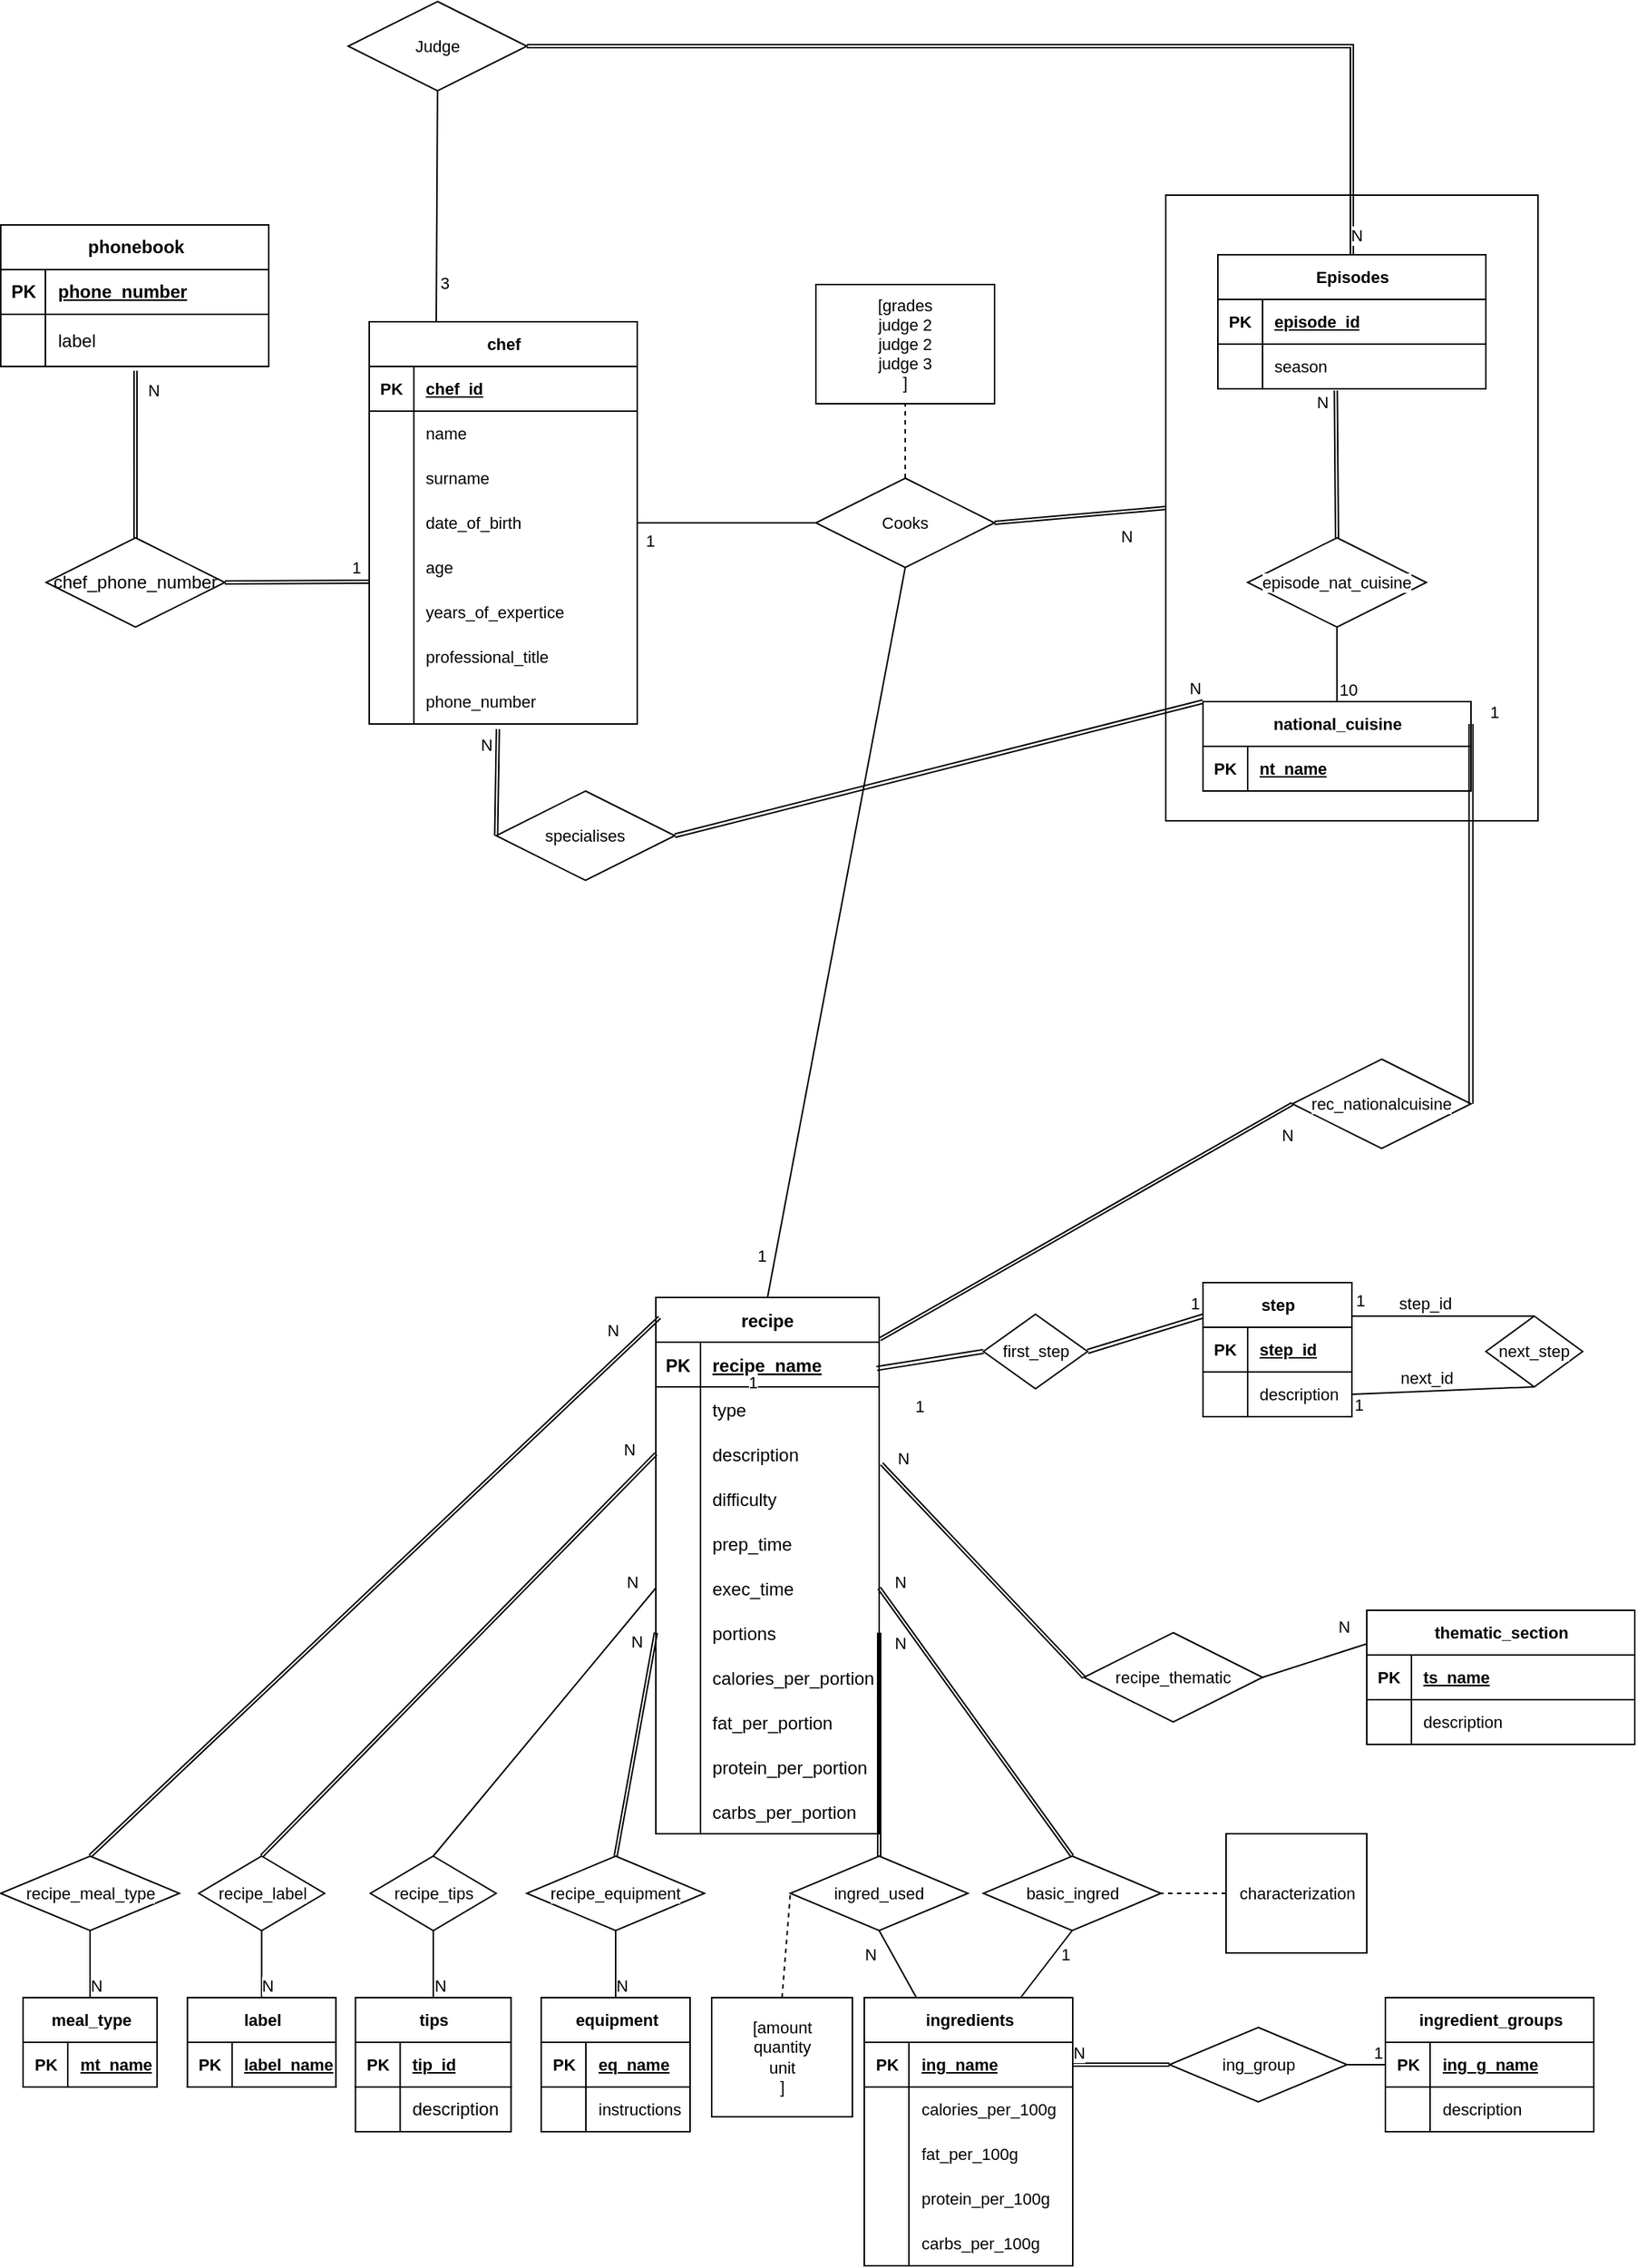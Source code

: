 <mxfile version="24.2.2" type="device">
  <diagram id="R2lEEEUBdFMjLlhIrx00" name="Page-1">
    <mxGraphModel dx="750" dy="1473" grid="1" gridSize="10" guides="1" tooltips="1" connect="1" arrows="1" fold="1" page="1" pageScale="1" pageWidth="850" pageHeight="1100" math="0" shadow="0" extFonts="Permanent Marker^https://fonts.googleapis.com/css?family=Permanent+Marker">
      <root>
        <mxCell id="0" />
        <mxCell id="1" parent="0" />
        <mxCell id="C-vyLk0tnHw3VtMMgP7b-23" value="recipe" style="shape=table;startSize=30;container=1;collapsible=1;childLayout=tableLayout;fixedRows=1;rowLines=0;fontStyle=1;align=center;resizeLast=1;" parent="1" vertex="1">
          <mxGeometry x="452.5" y="250" width="150" height="360" as="geometry" />
        </mxCell>
        <mxCell id="C-vyLk0tnHw3VtMMgP7b-24" value="" style="shape=partialRectangle;collapsible=0;dropTarget=0;pointerEvents=0;fillColor=none;points=[[0,0.5],[1,0.5]];portConstraint=eastwest;top=0;left=0;right=0;bottom=1;" parent="C-vyLk0tnHw3VtMMgP7b-23" vertex="1">
          <mxGeometry y="30" width="150" height="30" as="geometry" />
        </mxCell>
        <mxCell id="C-vyLk0tnHw3VtMMgP7b-25" value="PK" style="shape=partialRectangle;overflow=hidden;connectable=0;fillColor=none;top=0;left=0;bottom=0;right=0;fontStyle=1;" parent="C-vyLk0tnHw3VtMMgP7b-24" vertex="1">
          <mxGeometry width="30" height="30" as="geometry">
            <mxRectangle width="30" height="30" as="alternateBounds" />
          </mxGeometry>
        </mxCell>
        <mxCell id="C-vyLk0tnHw3VtMMgP7b-26" value="recipe_name" style="shape=partialRectangle;overflow=hidden;connectable=0;fillColor=none;top=0;left=0;bottom=0;right=0;align=left;spacingLeft=6;fontStyle=5;" parent="C-vyLk0tnHw3VtMMgP7b-24" vertex="1">
          <mxGeometry x="30" width="120" height="30" as="geometry">
            <mxRectangle width="120" height="30" as="alternateBounds" />
          </mxGeometry>
        </mxCell>
        <mxCell id="C-vyLk0tnHw3VtMMgP7b-27" value="" style="shape=partialRectangle;collapsible=0;dropTarget=0;pointerEvents=0;fillColor=none;points=[[0,0.5],[1,0.5]];portConstraint=eastwest;top=0;left=0;right=0;bottom=0;" parent="C-vyLk0tnHw3VtMMgP7b-23" vertex="1">
          <mxGeometry y="60" width="150" height="30" as="geometry" />
        </mxCell>
        <mxCell id="C-vyLk0tnHw3VtMMgP7b-28" value="" style="shape=partialRectangle;overflow=hidden;connectable=0;fillColor=none;top=0;left=0;bottom=0;right=0;" parent="C-vyLk0tnHw3VtMMgP7b-27" vertex="1">
          <mxGeometry width="30" height="30" as="geometry">
            <mxRectangle width="30" height="30" as="alternateBounds" />
          </mxGeometry>
        </mxCell>
        <mxCell id="C-vyLk0tnHw3VtMMgP7b-29" value="type" style="shape=partialRectangle;overflow=hidden;connectable=0;fillColor=none;top=0;left=0;bottom=0;right=0;align=left;spacingLeft=6;" parent="C-vyLk0tnHw3VtMMgP7b-27" vertex="1">
          <mxGeometry x="30" width="120" height="30" as="geometry">
            <mxRectangle width="120" height="30" as="alternateBounds" />
          </mxGeometry>
        </mxCell>
        <mxCell id="pncctGESl_iwBgHWtYFj-4" style="shape=partialRectangle;collapsible=0;dropTarget=0;pointerEvents=0;fillColor=none;points=[[0,0.5],[1,0.5]];portConstraint=eastwest;top=0;left=0;right=0;bottom=0;" parent="C-vyLk0tnHw3VtMMgP7b-23" vertex="1">
          <mxGeometry y="90" width="150" height="30" as="geometry" />
        </mxCell>
        <mxCell id="pncctGESl_iwBgHWtYFj-5" style="shape=partialRectangle;overflow=hidden;connectable=0;fillColor=none;top=0;left=0;bottom=0;right=0;" parent="pncctGESl_iwBgHWtYFj-4" vertex="1">
          <mxGeometry width="30" height="30" as="geometry">
            <mxRectangle width="30" height="30" as="alternateBounds" />
          </mxGeometry>
        </mxCell>
        <mxCell id="pncctGESl_iwBgHWtYFj-6" value="description" style="shape=partialRectangle;overflow=hidden;connectable=0;fillColor=none;top=0;left=0;bottom=0;right=0;align=left;spacingLeft=6;" parent="pncctGESl_iwBgHWtYFj-4" vertex="1">
          <mxGeometry x="30" width="120" height="30" as="geometry">
            <mxRectangle width="120" height="30" as="alternateBounds" />
          </mxGeometry>
        </mxCell>
        <mxCell id="pncctGESl_iwBgHWtYFj-7" style="shape=partialRectangle;collapsible=0;dropTarget=0;pointerEvents=0;fillColor=none;points=[[0,0.5],[1,0.5]];portConstraint=eastwest;top=0;left=0;right=0;bottom=0;" parent="C-vyLk0tnHw3VtMMgP7b-23" vertex="1">
          <mxGeometry y="120" width="150" height="30" as="geometry" />
        </mxCell>
        <mxCell id="pncctGESl_iwBgHWtYFj-8" style="shape=partialRectangle;overflow=hidden;connectable=0;fillColor=none;top=0;left=0;bottom=0;right=0;" parent="pncctGESl_iwBgHWtYFj-7" vertex="1">
          <mxGeometry width="30" height="30" as="geometry">
            <mxRectangle width="30" height="30" as="alternateBounds" />
          </mxGeometry>
        </mxCell>
        <mxCell id="pncctGESl_iwBgHWtYFj-9" value="difficulty" style="shape=partialRectangle;overflow=hidden;connectable=0;fillColor=none;top=0;left=0;bottom=0;right=0;align=left;spacingLeft=6;" parent="pncctGESl_iwBgHWtYFj-7" vertex="1">
          <mxGeometry x="30" width="120" height="30" as="geometry">
            <mxRectangle width="120" height="30" as="alternateBounds" />
          </mxGeometry>
        </mxCell>
        <mxCell id="pncctGESl_iwBgHWtYFj-10" style="shape=partialRectangle;collapsible=0;dropTarget=0;pointerEvents=0;fillColor=none;points=[[0,0.5],[1,0.5]];portConstraint=eastwest;top=0;left=0;right=0;bottom=0;" parent="C-vyLk0tnHw3VtMMgP7b-23" vertex="1">
          <mxGeometry y="150" width="150" height="30" as="geometry" />
        </mxCell>
        <mxCell id="pncctGESl_iwBgHWtYFj-11" style="shape=partialRectangle;overflow=hidden;connectable=0;fillColor=none;top=0;left=0;bottom=0;right=0;" parent="pncctGESl_iwBgHWtYFj-10" vertex="1">
          <mxGeometry width="30" height="30" as="geometry">
            <mxRectangle width="30" height="30" as="alternateBounds" />
          </mxGeometry>
        </mxCell>
        <mxCell id="pncctGESl_iwBgHWtYFj-12" value="prep_time" style="shape=partialRectangle;overflow=hidden;connectable=0;fillColor=none;top=0;left=0;bottom=0;right=0;align=left;spacingLeft=6;" parent="pncctGESl_iwBgHWtYFj-10" vertex="1">
          <mxGeometry x="30" width="120" height="30" as="geometry">
            <mxRectangle width="120" height="30" as="alternateBounds" />
          </mxGeometry>
        </mxCell>
        <mxCell id="pncctGESl_iwBgHWtYFj-13" style="shape=partialRectangle;collapsible=0;dropTarget=0;pointerEvents=0;fillColor=none;points=[[0,0.5],[1,0.5]];portConstraint=eastwest;top=0;left=0;right=0;bottom=0;" parent="C-vyLk0tnHw3VtMMgP7b-23" vertex="1">
          <mxGeometry y="180" width="150" height="30" as="geometry" />
        </mxCell>
        <mxCell id="pncctGESl_iwBgHWtYFj-14" style="shape=partialRectangle;overflow=hidden;connectable=0;fillColor=none;top=0;left=0;bottom=0;right=0;" parent="pncctGESl_iwBgHWtYFj-13" vertex="1">
          <mxGeometry width="30" height="30" as="geometry">
            <mxRectangle width="30" height="30" as="alternateBounds" />
          </mxGeometry>
        </mxCell>
        <mxCell id="pncctGESl_iwBgHWtYFj-15" value="exec_time" style="shape=partialRectangle;overflow=hidden;connectable=0;fillColor=none;top=0;left=0;bottom=0;right=0;align=left;spacingLeft=6;" parent="pncctGESl_iwBgHWtYFj-13" vertex="1">
          <mxGeometry x="30" width="120" height="30" as="geometry">
            <mxRectangle width="120" height="30" as="alternateBounds" />
          </mxGeometry>
        </mxCell>
        <mxCell id="pncctGESl_iwBgHWtYFj-16" style="shape=partialRectangle;collapsible=0;dropTarget=0;pointerEvents=0;fillColor=none;points=[[0,0.5],[1,0.5]];portConstraint=eastwest;top=0;left=0;right=0;bottom=0;" parent="C-vyLk0tnHw3VtMMgP7b-23" vertex="1">
          <mxGeometry y="210" width="150" height="30" as="geometry" />
        </mxCell>
        <mxCell id="pncctGESl_iwBgHWtYFj-17" style="shape=partialRectangle;overflow=hidden;connectable=0;fillColor=none;top=0;left=0;bottom=0;right=0;" parent="pncctGESl_iwBgHWtYFj-16" vertex="1">
          <mxGeometry width="30" height="30" as="geometry">
            <mxRectangle width="30" height="30" as="alternateBounds" />
          </mxGeometry>
        </mxCell>
        <mxCell id="pncctGESl_iwBgHWtYFj-18" value="portions" style="shape=partialRectangle;overflow=hidden;connectable=0;fillColor=none;top=0;left=0;bottom=0;right=0;align=left;spacingLeft=6;" parent="pncctGESl_iwBgHWtYFj-16" vertex="1">
          <mxGeometry x="30" width="120" height="30" as="geometry">
            <mxRectangle width="120" height="30" as="alternateBounds" />
          </mxGeometry>
        </mxCell>
        <mxCell id="pncctGESl_iwBgHWtYFj-180" style="shape=partialRectangle;collapsible=0;dropTarget=0;pointerEvents=0;fillColor=none;points=[[0,0.5],[1,0.5]];portConstraint=eastwest;top=0;left=0;right=0;bottom=0;" parent="C-vyLk0tnHw3VtMMgP7b-23" vertex="1">
          <mxGeometry y="240" width="150" height="30" as="geometry" />
        </mxCell>
        <mxCell id="pncctGESl_iwBgHWtYFj-181" style="shape=partialRectangle;overflow=hidden;connectable=0;fillColor=none;top=0;left=0;bottom=0;right=0;" parent="pncctGESl_iwBgHWtYFj-180" vertex="1">
          <mxGeometry width="30" height="30" as="geometry">
            <mxRectangle width="30" height="30" as="alternateBounds" />
          </mxGeometry>
        </mxCell>
        <mxCell id="pncctGESl_iwBgHWtYFj-182" value="calories_per_portion" style="shape=partialRectangle;overflow=hidden;connectable=0;fillColor=none;top=0;left=0;bottom=0;right=0;align=left;spacingLeft=6;" parent="pncctGESl_iwBgHWtYFj-180" vertex="1">
          <mxGeometry x="30" width="120" height="30" as="geometry">
            <mxRectangle width="120" height="30" as="alternateBounds" />
          </mxGeometry>
        </mxCell>
        <mxCell id="pncctGESl_iwBgHWtYFj-183" style="shape=partialRectangle;collapsible=0;dropTarget=0;pointerEvents=0;fillColor=none;points=[[0,0.5],[1,0.5]];portConstraint=eastwest;top=0;left=0;right=0;bottom=0;" parent="C-vyLk0tnHw3VtMMgP7b-23" vertex="1">
          <mxGeometry y="270" width="150" height="30" as="geometry" />
        </mxCell>
        <mxCell id="pncctGESl_iwBgHWtYFj-184" style="shape=partialRectangle;overflow=hidden;connectable=0;fillColor=none;top=0;left=0;bottom=0;right=0;" parent="pncctGESl_iwBgHWtYFj-183" vertex="1">
          <mxGeometry width="30" height="30" as="geometry">
            <mxRectangle width="30" height="30" as="alternateBounds" />
          </mxGeometry>
        </mxCell>
        <mxCell id="pncctGESl_iwBgHWtYFj-185" value="fat_per_portion" style="shape=partialRectangle;overflow=hidden;connectable=0;fillColor=none;top=0;left=0;bottom=0;right=0;align=left;spacingLeft=6;" parent="pncctGESl_iwBgHWtYFj-183" vertex="1">
          <mxGeometry x="30" width="120" height="30" as="geometry">
            <mxRectangle width="120" height="30" as="alternateBounds" />
          </mxGeometry>
        </mxCell>
        <mxCell id="pncctGESl_iwBgHWtYFj-186" style="shape=partialRectangle;collapsible=0;dropTarget=0;pointerEvents=0;fillColor=none;points=[[0,0.5],[1,0.5]];portConstraint=eastwest;top=0;left=0;right=0;bottom=0;" parent="C-vyLk0tnHw3VtMMgP7b-23" vertex="1">
          <mxGeometry y="300" width="150" height="30" as="geometry" />
        </mxCell>
        <mxCell id="pncctGESl_iwBgHWtYFj-187" style="shape=partialRectangle;overflow=hidden;connectable=0;fillColor=none;top=0;left=0;bottom=0;right=0;" parent="pncctGESl_iwBgHWtYFj-186" vertex="1">
          <mxGeometry width="30" height="30" as="geometry">
            <mxRectangle width="30" height="30" as="alternateBounds" />
          </mxGeometry>
        </mxCell>
        <mxCell id="pncctGESl_iwBgHWtYFj-188" value="protein_per_portion" style="shape=partialRectangle;overflow=hidden;connectable=0;fillColor=none;top=0;left=0;bottom=0;right=0;align=left;spacingLeft=6;" parent="pncctGESl_iwBgHWtYFj-186" vertex="1">
          <mxGeometry x="30" width="120" height="30" as="geometry">
            <mxRectangle width="120" height="30" as="alternateBounds" />
          </mxGeometry>
        </mxCell>
        <mxCell id="pncctGESl_iwBgHWtYFj-189" style="shape=partialRectangle;collapsible=0;dropTarget=0;pointerEvents=0;fillColor=none;points=[[0,0.5],[1,0.5]];portConstraint=eastwest;top=0;left=0;right=0;bottom=0;" parent="C-vyLk0tnHw3VtMMgP7b-23" vertex="1">
          <mxGeometry y="330" width="150" height="30" as="geometry" />
        </mxCell>
        <mxCell id="pncctGESl_iwBgHWtYFj-190" style="shape=partialRectangle;overflow=hidden;connectable=0;fillColor=none;top=0;left=0;bottom=0;right=0;" parent="pncctGESl_iwBgHWtYFj-189" vertex="1">
          <mxGeometry width="30" height="30" as="geometry">
            <mxRectangle width="30" height="30" as="alternateBounds" />
          </mxGeometry>
        </mxCell>
        <mxCell id="pncctGESl_iwBgHWtYFj-191" value="carbs_per_portion" style="shape=partialRectangle;overflow=hidden;connectable=0;fillColor=none;top=0;left=0;bottom=0;right=0;align=left;spacingLeft=6;" parent="pncctGESl_iwBgHWtYFj-189" vertex="1">
          <mxGeometry x="30" width="120" height="30" as="geometry">
            <mxRectangle width="120" height="30" as="alternateBounds" />
          </mxGeometry>
        </mxCell>
        <mxCell id="pncctGESl_iwBgHWtYFj-19" value="national_cuisine" style="shape=table;startSize=30;container=1;collapsible=1;childLayout=tableLayout;fixedRows=1;rowLines=0;fontStyle=1;align=center;resizeLast=1;html=1;fontFamily=Helvetica;fontSize=11;fontColor=default;labelBackgroundColor=default;" parent="1" vertex="1">
          <mxGeometry x="820" y="-150" width="180" height="60" as="geometry" />
        </mxCell>
        <mxCell id="pncctGESl_iwBgHWtYFj-20" value="" style="shape=tableRow;horizontal=0;startSize=0;swimlaneHead=0;swimlaneBody=0;fillColor=none;collapsible=0;dropTarget=0;points=[[0,0.5],[1,0.5]];portConstraint=eastwest;top=0;left=0;right=0;bottom=1;fontFamily=Helvetica;fontSize=11;fontColor=default;labelBackgroundColor=default;" parent="pncctGESl_iwBgHWtYFj-19" vertex="1">
          <mxGeometry y="30" width="180" height="30" as="geometry" />
        </mxCell>
        <mxCell id="pncctGESl_iwBgHWtYFj-21" value="PK" style="shape=partialRectangle;connectable=0;fillColor=none;top=0;left=0;bottom=0;right=0;fontStyle=1;overflow=hidden;whiteSpace=wrap;html=1;fontFamily=Helvetica;fontSize=11;fontColor=default;labelBackgroundColor=default;" parent="pncctGESl_iwBgHWtYFj-20" vertex="1">
          <mxGeometry width="30" height="30" as="geometry">
            <mxRectangle width="30" height="30" as="alternateBounds" />
          </mxGeometry>
        </mxCell>
        <mxCell id="pncctGESl_iwBgHWtYFj-22" value="nt_name" style="shape=partialRectangle;connectable=0;fillColor=none;top=0;left=0;bottom=0;right=0;align=left;spacingLeft=6;fontStyle=5;overflow=hidden;whiteSpace=wrap;html=1;fontFamily=Helvetica;fontSize=11;fontColor=default;labelBackgroundColor=default;" parent="pncctGESl_iwBgHWtYFj-20" vertex="1">
          <mxGeometry x="30" width="150" height="30" as="geometry">
            <mxRectangle width="150" height="30" as="alternateBounds" />
          </mxGeometry>
        </mxCell>
        <mxCell id="pncctGESl_iwBgHWtYFj-32" value="rec_nationalcuisine" style="shape=rhombus;perimeter=rhombusPerimeter;whiteSpace=wrap;html=1;align=center;fontFamily=Helvetica;fontSize=11;fontColor=default;labelBackgroundColor=default;" parent="1" vertex="1">
          <mxGeometry x="880" y="90" width="120" height="60" as="geometry" />
        </mxCell>
        <mxCell id="pncctGESl_iwBgHWtYFj-43" value="meal_type" style="shape=table;startSize=30;container=1;collapsible=1;childLayout=tableLayout;fixedRows=1;rowLines=0;fontStyle=1;align=center;resizeLast=1;html=1;fontFamily=Helvetica;fontSize=11;fontColor=default;labelBackgroundColor=default;" parent="1" vertex="1">
          <mxGeometry x="27.5" y="720" width="90" height="60" as="geometry" />
        </mxCell>
        <mxCell id="pncctGESl_iwBgHWtYFj-44" value="" style="shape=tableRow;horizontal=0;startSize=0;swimlaneHead=0;swimlaneBody=0;fillColor=none;collapsible=0;dropTarget=0;points=[[0,0.5],[1,0.5]];portConstraint=eastwest;top=0;left=0;right=0;bottom=1;fontFamily=Helvetica;fontSize=11;fontColor=default;labelBackgroundColor=default;" parent="pncctGESl_iwBgHWtYFj-43" vertex="1">
          <mxGeometry y="30" width="90" height="30" as="geometry" />
        </mxCell>
        <mxCell id="pncctGESl_iwBgHWtYFj-45" value="PK" style="shape=partialRectangle;connectable=0;fillColor=none;top=0;left=0;bottom=0;right=0;fontStyle=1;overflow=hidden;whiteSpace=wrap;html=1;fontFamily=Helvetica;fontSize=11;fontColor=default;labelBackgroundColor=default;" parent="pncctGESl_iwBgHWtYFj-44" vertex="1">
          <mxGeometry width="30" height="30" as="geometry">
            <mxRectangle width="30" height="30" as="alternateBounds" />
          </mxGeometry>
        </mxCell>
        <mxCell id="pncctGESl_iwBgHWtYFj-46" value="mt_name" style="shape=partialRectangle;connectable=0;fillColor=none;top=0;left=0;bottom=0;right=0;align=left;spacingLeft=6;fontStyle=5;overflow=hidden;whiteSpace=wrap;html=1;fontFamily=Helvetica;fontSize=11;fontColor=default;labelBackgroundColor=default;" parent="pncctGESl_iwBgHWtYFj-44" vertex="1">
          <mxGeometry x="30" width="60" height="30" as="geometry">
            <mxRectangle width="60" height="30" as="alternateBounds" />
          </mxGeometry>
        </mxCell>
        <mxCell id="pncctGESl_iwBgHWtYFj-56" value="label" style="shape=table;startSize=30;container=1;collapsible=1;childLayout=tableLayout;fixedRows=1;rowLines=0;fontStyle=1;align=center;resizeLast=1;html=1;fontFamily=Helvetica;fontSize=11;fontColor=default;labelBackgroundColor=default;" parent="1" vertex="1">
          <mxGeometry x="137.88" y="720" width="99.75" height="60" as="geometry" />
        </mxCell>
        <mxCell id="pncctGESl_iwBgHWtYFj-57" value="" style="shape=tableRow;horizontal=0;startSize=0;swimlaneHead=0;swimlaneBody=0;fillColor=none;collapsible=0;dropTarget=0;points=[[0,0.5],[1,0.5]];portConstraint=eastwest;top=0;left=0;right=0;bottom=1;fontFamily=Helvetica;fontSize=11;fontColor=default;labelBackgroundColor=default;" parent="pncctGESl_iwBgHWtYFj-56" vertex="1">
          <mxGeometry y="30" width="99.75" height="30" as="geometry" />
        </mxCell>
        <mxCell id="pncctGESl_iwBgHWtYFj-58" value="PK" style="shape=partialRectangle;connectable=0;fillColor=none;top=0;left=0;bottom=0;right=0;fontStyle=1;overflow=hidden;whiteSpace=wrap;html=1;fontFamily=Helvetica;fontSize=11;fontColor=default;labelBackgroundColor=default;" parent="pncctGESl_iwBgHWtYFj-57" vertex="1">
          <mxGeometry width="30" height="30" as="geometry">
            <mxRectangle width="30" height="30" as="alternateBounds" />
          </mxGeometry>
        </mxCell>
        <mxCell id="pncctGESl_iwBgHWtYFj-59" value="label_name" style="shape=partialRectangle;connectable=0;fillColor=none;top=0;left=0;bottom=0;right=0;align=left;spacingLeft=6;fontStyle=5;overflow=hidden;whiteSpace=wrap;html=1;fontFamily=Helvetica;fontSize=11;fontColor=default;labelBackgroundColor=default;" parent="pncctGESl_iwBgHWtYFj-57" vertex="1">
          <mxGeometry x="30" width="69.75" height="30" as="geometry">
            <mxRectangle width="69.75" height="30" as="alternateBounds" />
          </mxGeometry>
        </mxCell>
        <mxCell id="pncctGESl_iwBgHWtYFj-60" value="" style="endArrow=none;html=1;rounded=0;strokeColor=default;align=center;verticalAlign=middle;fontFamily=Helvetica;fontSize=11;fontColor=default;labelBackgroundColor=default;exitX=1;exitY=0.5;exitDx=0;exitDy=0;entryX=1;entryY=0.25;entryDx=0;entryDy=0;shape=link;width=-2.571;" parent="1" source="pncctGESl_iwBgHWtYFj-32" target="pncctGESl_iwBgHWtYFj-19" edge="1">
          <mxGeometry relative="1" as="geometry">
            <mxPoint x="515" y="150" as="sourcePoint" />
            <mxPoint x="630" y="275" as="targetPoint" />
          </mxGeometry>
        </mxCell>
        <mxCell id="pncctGESl_iwBgHWtYFj-61" value="1" style="resizable=0;html=1;whiteSpace=wrap;align=right;verticalAlign=bottom;fontFamily=Helvetica;fontSize=11;fontColor=default;labelBackgroundColor=default;" parent="pncctGESl_iwBgHWtYFj-60" connectable="0" vertex="1">
          <mxGeometry x="1" relative="1" as="geometry">
            <mxPoint x="20" as="offset" />
          </mxGeometry>
        </mxCell>
        <mxCell id="pncctGESl_iwBgHWtYFj-62" value="" style="endArrow=none;html=1;rounded=0;strokeColor=default;align=center;verticalAlign=middle;fontFamily=Helvetica;fontSize=11;fontColor=default;labelBackgroundColor=default;entryX=0;entryY=0.5;entryDx=0;entryDy=0;shape=link;width=-2;exitX=1.003;exitY=0.078;exitDx=0;exitDy=0;exitPerimeter=0;" parent="1" source="C-vyLk0tnHw3VtMMgP7b-23" target="pncctGESl_iwBgHWtYFj-32" edge="1">
          <mxGeometry relative="1" as="geometry">
            <mxPoint x="540" y="235" as="sourcePoint" />
            <mxPoint x="570" y="70" as="targetPoint" />
          </mxGeometry>
        </mxCell>
        <mxCell id="pncctGESl_iwBgHWtYFj-63" value="N" style="resizable=0;html=1;whiteSpace=wrap;align=right;verticalAlign=bottom;fontFamily=Helvetica;fontSize=11;fontColor=default;labelBackgroundColor=default;" parent="pncctGESl_iwBgHWtYFj-62" connectable="0" vertex="1">
          <mxGeometry x="1" relative="1" as="geometry">
            <mxPoint x="2" y="30" as="offset" />
          </mxGeometry>
        </mxCell>
        <mxCell id="pncctGESl_iwBgHWtYFj-65" value="tips" style="shape=table;startSize=30;container=1;collapsible=1;childLayout=tableLayout;fixedRows=1;rowLines=0;fontStyle=1;align=center;resizeLast=1;html=1;fontFamily=Helvetica;fontSize=11;fontColor=default;labelBackgroundColor=default;" parent="1" vertex="1">
          <mxGeometry x="250.75" y="720" width="104.5" height="90" as="geometry" />
        </mxCell>
        <mxCell id="pncctGESl_iwBgHWtYFj-66" value="" style="shape=tableRow;horizontal=0;startSize=0;swimlaneHead=0;swimlaneBody=0;fillColor=none;collapsible=0;dropTarget=0;points=[[0,0.5],[1,0.5]];portConstraint=eastwest;top=0;left=0;right=0;bottom=1;fontFamily=Helvetica;fontSize=11;fontColor=default;labelBackgroundColor=default;" parent="pncctGESl_iwBgHWtYFj-65" vertex="1">
          <mxGeometry y="30" width="104.5" height="30" as="geometry" />
        </mxCell>
        <mxCell id="pncctGESl_iwBgHWtYFj-67" value="PK" style="shape=partialRectangle;connectable=0;fillColor=none;top=0;left=0;bottom=0;right=0;fontStyle=1;overflow=hidden;whiteSpace=wrap;html=1;fontFamily=Helvetica;fontSize=11;fontColor=default;labelBackgroundColor=default;" parent="pncctGESl_iwBgHWtYFj-66" vertex="1">
          <mxGeometry width="30" height="30" as="geometry">
            <mxRectangle width="30" height="30" as="alternateBounds" />
          </mxGeometry>
        </mxCell>
        <mxCell id="pncctGESl_iwBgHWtYFj-68" value="tip_id" style="shape=partialRectangle;connectable=0;fillColor=none;top=0;left=0;bottom=0;right=0;align=left;spacingLeft=6;fontStyle=5;overflow=hidden;whiteSpace=wrap;html=1;fontFamily=Helvetica;fontSize=11;fontColor=default;labelBackgroundColor=default;" parent="pncctGESl_iwBgHWtYFj-66" vertex="1">
          <mxGeometry x="30" width="74.5" height="30" as="geometry">
            <mxRectangle width="74.5" height="30" as="alternateBounds" />
          </mxGeometry>
        </mxCell>
        <mxCell id="72REsE5TReVGComwQ0Ma-21" value="" style="shape=tableRow;horizontal=0;startSize=0;swimlaneHead=0;swimlaneBody=0;fillColor=none;collapsible=0;dropTarget=0;points=[[0,0.5],[1,0.5]];portConstraint=eastwest;top=0;left=0;right=0;bottom=0;" parent="pncctGESl_iwBgHWtYFj-65" vertex="1">
          <mxGeometry y="60" width="104.5" height="30" as="geometry" />
        </mxCell>
        <mxCell id="72REsE5TReVGComwQ0Ma-22" value="" style="shape=partialRectangle;connectable=0;fillColor=none;top=0;left=0;bottom=0;right=0;fontStyle=0;overflow=hidden;whiteSpace=wrap;html=1;" parent="72REsE5TReVGComwQ0Ma-21" vertex="1">
          <mxGeometry width="30" height="30" as="geometry">
            <mxRectangle width="30" height="30" as="alternateBounds" />
          </mxGeometry>
        </mxCell>
        <mxCell id="72REsE5TReVGComwQ0Ma-23" value="description" style="shape=partialRectangle;connectable=0;fillColor=none;top=0;left=0;bottom=0;right=0;align=left;spacingLeft=6;fontStyle=0;overflow=hidden;whiteSpace=wrap;html=1;" parent="72REsE5TReVGComwQ0Ma-21" vertex="1">
          <mxGeometry x="30" width="74.5" height="30" as="geometry">
            <mxRectangle width="74.5" height="30" as="alternateBounds" />
          </mxGeometry>
        </mxCell>
        <mxCell id="pncctGESl_iwBgHWtYFj-69" value="equipment" style="shape=table;startSize=30;container=1;collapsible=1;childLayout=tableLayout;fixedRows=1;rowLines=0;fontStyle=1;align=center;resizeLast=1;html=1;fontFamily=Helvetica;fontSize=11;fontColor=default;labelBackgroundColor=default;" parent="1" vertex="1">
          <mxGeometry x="375.5" y="720" width="100" height="90" as="geometry" />
        </mxCell>
        <mxCell id="pncctGESl_iwBgHWtYFj-70" value="" style="shape=tableRow;horizontal=0;startSize=0;swimlaneHead=0;swimlaneBody=0;fillColor=none;collapsible=0;dropTarget=0;points=[[0,0.5],[1,0.5]];portConstraint=eastwest;top=0;left=0;right=0;bottom=1;fontFamily=Helvetica;fontSize=11;fontColor=default;labelBackgroundColor=default;" parent="pncctGESl_iwBgHWtYFj-69" vertex="1">
          <mxGeometry y="30" width="100" height="30" as="geometry" />
        </mxCell>
        <mxCell id="pncctGESl_iwBgHWtYFj-71" value="PK" style="shape=partialRectangle;connectable=0;fillColor=none;top=0;left=0;bottom=0;right=0;fontStyle=1;overflow=hidden;whiteSpace=wrap;html=1;fontFamily=Helvetica;fontSize=11;fontColor=default;labelBackgroundColor=default;" parent="pncctGESl_iwBgHWtYFj-70" vertex="1">
          <mxGeometry width="30" height="30" as="geometry">
            <mxRectangle width="30" height="30" as="alternateBounds" />
          </mxGeometry>
        </mxCell>
        <mxCell id="pncctGESl_iwBgHWtYFj-72" value="eq_name" style="shape=partialRectangle;connectable=0;fillColor=none;top=0;left=0;bottom=0;right=0;align=left;spacingLeft=6;fontStyle=5;overflow=hidden;whiteSpace=wrap;html=1;fontFamily=Helvetica;fontSize=11;fontColor=default;labelBackgroundColor=default;" parent="pncctGESl_iwBgHWtYFj-70" vertex="1">
          <mxGeometry x="30" width="70" height="30" as="geometry">
            <mxRectangle width="70" height="30" as="alternateBounds" />
          </mxGeometry>
        </mxCell>
        <mxCell id="pncctGESl_iwBgHWtYFj-76" value="" style="shape=tableRow;horizontal=0;startSize=0;swimlaneHead=0;swimlaneBody=0;fillColor=none;collapsible=0;dropTarget=0;points=[[0,0.5],[1,0.5]];portConstraint=eastwest;top=0;left=0;right=0;bottom=0;fontFamily=Helvetica;fontSize=11;fontColor=default;labelBackgroundColor=default;" parent="pncctGESl_iwBgHWtYFj-69" vertex="1">
          <mxGeometry y="60" width="100" height="30" as="geometry" />
        </mxCell>
        <mxCell id="pncctGESl_iwBgHWtYFj-77" value="" style="shape=partialRectangle;connectable=0;fillColor=none;top=0;left=0;bottom=0;right=0;fontStyle=0;overflow=hidden;whiteSpace=wrap;html=1;fontFamily=Helvetica;fontSize=11;fontColor=default;labelBackgroundColor=default;" parent="pncctGESl_iwBgHWtYFj-76" vertex="1">
          <mxGeometry width="30" height="30" as="geometry">
            <mxRectangle width="30" height="30" as="alternateBounds" />
          </mxGeometry>
        </mxCell>
        <mxCell id="pncctGESl_iwBgHWtYFj-78" value="instructions" style="shape=partialRectangle;connectable=0;fillColor=none;top=0;left=0;bottom=0;right=0;align=left;spacingLeft=6;fontStyle=0;overflow=hidden;whiteSpace=wrap;html=1;fontFamily=Helvetica;fontSize=11;fontColor=default;labelBackgroundColor=default;" parent="pncctGESl_iwBgHWtYFj-76" vertex="1">
          <mxGeometry x="30" width="70" height="30" as="geometry">
            <mxRectangle width="70" height="30" as="alternateBounds" />
          </mxGeometry>
        </mxCell>
        <mxCell id="pncctGESl_iwBgHWtYFj-79" value="ingredients" style="shape=table;startSize=30;container=1;collapsible=1;childLayout=tableLayout;fixedRows=1;rowLines=0;fontStyle=1;align=center;resizeLast=1;html=1;fontFamily=Helvetica;fontSize=11;fontColor=default;labelBackgroundColor=default;" parent="1" vertex="1">
          <mxGeometry x="592.5" y="720" width="140" height="180" as="geometry" />
        </mxCell>
        <mxCell id="pncctGESl_iwBgHWtYFj-80" value="" style="shape=tableRow;horizontal=0;startSize=0;swimlaneHead=0;swimlaneBody=0;fillColor=none;collapsible=0;dropTarget=0;points=[[0,0.5],[1,0.5]];portConstraint=eastwest;top=0;left=0;right=0;bottom=1;fontFamily=Helvetica;fontSize=11;fontColor=default;labelBackgroundColor=default;" parent="pncctGESl_iwBgHWtYFj-79" vertex="1">
          <mxGeometry y="30" width="140" height="30" as="geometry" />
        </mxCell>
        <mxCell id="pncctGESl_iwBgHWtYFj-81" value="PK" style="shape=partialRectangle;connectable=0;fillColor=none;top=0;left=0;bottom=0;right=0;fontStyle=1;overflow=hidden;whiteSpace=wrap;html=1;fontFamily=Helvetica;fontSize=11;fontColor=default;labelBackgroundColor=default;" parent="pncctGESl_iwBgHWtYFj-80" vertex="1">
          <mxGeometry width="30" height="30" as="geometry">
            <mxRectangle width="30" height="30" as="alternateBounds" />
          </mxGeometry>
        </mxCell>
        <mxCell id="pncctGESl_iwBgHWtYFj-82" value="ing_name" style="shape=partialRectangle;connectable=0;fillColor=none;top=0;left=0;bottom=0;right=0;align=left;spacingLeft=6;fontStyle=5;overflow=hidden;whiteSpace=wrap;html=1;fontFamily=Helvetica;fontSize=11;fontColor=default;labelBackgroundColor=default;" parent="pncctGESl_iwBgHWtYFj-80" vertex="1">
          <mxGeometry x="30" width="110" height="30" as="geometry">
            <mxRectangle width="110" height="30" as="alternateBounds" />
          </mxGeometry>
        </mxCell>
        <mxCell id="pncctGESl_iwBgHWtYFj-83" value="" style="shape=tableRow;horizontal=0;startSize=0;swimlaneHead=0;swimlaneBody=0;fillColor=none;collapsible=0;dropTarget=0;points=[[0,0.5],[1,0.5]];portConstraint=eastwest;top=0;left=0;right=0;bottom=0;fontFamily=Helvetica;fontSize=11;fontColor=default;labelBackgroundColor=default;" parent="pncctGESl_iwBgHWtYFj-79" vertex="1">
          <mxGeometry y="60" width="140" height="30" as="geometry" />
        </mxCell>
        <mxCell id="pncctGESl_iwBgHWtYFj-84" value="" style="shape=partialRectangle;connectable=0;fillColor=none;top=0;left=0;bottom=0;right=0;fontStyle=0;overflow=hidden;whiteSpace=wrap;html=1;fontFamily=Helvetica;fontSize=11;fontColor=default;labelBackgroundColor=default;" parent="pncctGESl_iwBgHWtYFj-83" vertex="1">
          <mxGeometry width="30" height="30" as="geometry">
            <mxRectangle width="30" height="30" as="alternateBounds" />
          </mxGeometry>
        </mxCell>
        <mxCell id="pncctGESl_iwBgHWtYFj-85" value="calories_per_100g" style="shape=partialRectangle;connectable=0;fillColor=none;top=0;left=0;bottom=0;right=0;align=left;spacingLeft=6;fontStyle=0;overflow=hidden;whiteSpace=wrap;html=1;fontFamily=Helvetica;fontSize=11;fontColor=default;labelBackgroundColor=default;" parent="pncctGESl_iwBgHWtYFj-83" vertex="1">
          <mxGeometry x="30" width="110" height="30" as="geometry">
            <mxRectangle width="110" height="30" as="alternateBounds" />
          </mxGeometry>
        </mxCell>
        <mxCell id="pncctGESl_iwBgHWtYFj-171" style="shape=tableRow;horizontal=0;startSize=0;swimlaneHead=0;swimlaneBody=0;fillColor=none;collapsible=0;dropTarget=0;points=[[0,0.5],[1,0.5]];portConstraint=eastwest;top=0;left=0;right=0;bottom=0;fontFamily=Helvetica;fontSize=11;fontColor=default;labelBackgroundColor=default;" parent="pncctGESl_iwBgHWtYFj-79" vertex="1">
          <mxGeometry y="90" width="140" height="30" as="geometry" />
        </mxCell>
        <mxCell id="pncctGESl_iwBgHWtYFj-172" style="shape=partialRectangle;connectable=0;fillColor=none;top=0;left=0;bottom=0;right=0;fontStyle=0;overflow=hidden;whiteSpace=wrap;html=1;fontFamily=Helvetica;fontSize=11;fontColor=default;labelBackgroundColor=default;" parent="pncctGESl_iwBgHWtYFj-171" vertex="1">
          <mxGeometry width="30" height="30" as="geometry">
            <mxRectangle width="30" height="30" as="alternateBounds" />
          </mxGeometry>
        </mxCell>
        <mxCell id="pncctGESl_iwBgHWtYFj-173" value="fat_per_100g" style="shape=partialRectangle;connectable=0;fillColor=none;top=0;left=0;bottom=0;right=0;align=left;spacingLeft=6;fontStyle=0;overflow=hidden;whiteSpace=wrap;html=1;fontFamily=Helvetica;fontSize=11;fontColor=default;labelBackgroundColor=default;" parent="pncctGESl_iwBgHWtYFj-171" vertex="1">
          <mxGeometry x="30" width="110" height="30" as="geometry">
            <mxRectangle width="110" height="30" as="alternateBounds" />
          </mxGeometry>
        </mxCell>
        <mxCell id="pncctGESl_iwBgHWtYFj-174" style="shape=tableRow;horizontal=0;startSize=0;swimlaneHead=0;swimlaneBody=0;fillColor=none;collapsible=0;dropTarget=0;points=[[0,0.5],[1,0.5]];portConstraint=eastwest;top=0;left=0;right=0;bottom=0;fontFamily=Helvetica;fontSize=11;fontColor=default;labelBackgroundColor=default;" parent="pncctGESl_iwBgHWtYFj-79" vertex="1">
          <mxGeometry y="120" width="140" height="30" as="geometry" />
        </mxCell>
        <mxCell id="pncctGESl_iwBgHWtYFj-175" style="shape=partialRectangle;connectable=0;fillColor=none;top=0;left=0;bottom=0;right=0;fontStyle=0;overflow=hidden;whiteSpace=wrap;html=1;fontFamily=Helvetica;fontSize=11;fontColor=default;labelBackgroundColor=default;" parent="pncctGESl_iwBgHWtYFj-174" vertex="1">
          <mxGeometry width="30" height="30" as="geometry">
            <mxRectangle width="30" height="30" as="alternateBounds" />
          </mxGeometry>
        </mxCell>
        <mxCell id="pncctGESl_iwBgHWtYFj-176" value="protein_per_100g" style="shape=partialRectangle;connectable=0;fillColor=none;top=0;left=0;bottom=0;right=0;align=left;spacingLeft=6;fontStyle=0;overflow=hidden;whiteSpace=wrap;html=1;fontFamily=Helvetica;fontSize=11;fontColor=default;labelBackgroundColor=default;" parent="pncctGESl_iwBgHWtYFj-174" vertex="1">
          <mxGeometry x="30" width="110" height="30" as="geometry">
            <mxRectangle width="110" height="30" as="alternateBounds" />
          </mxGeometry>
        </mxCell>
        <mxCell id="pncctGESl_iwBgHWtYFj-177" style="shape=tableRow;horizontal=0;startSize=0;swimlaneHead=0;swimlaneBody=0;fillColor=none;collapsible=0;dropTarget=0;points=[[0,0.5],[1,0.5]];portConstraint=eastwest;top=0;left=0;right=0;bottom=0;fontFamily=Helvetica;fontSize=11;fontColor=default;labelBackgroundColor=default;" parent="pncctGESl_iwBgHWtYFj-79" vertex="1">
          <mxGeometry y="150" width="140" height="30" as="geometry" />
        </mxCell>
        <mxCell id="pncctGESl_iwBgHWtYFj-178" style="shape=partialRectangle;connectable=0;fillColor=none;top=0;left=0;bottom=0;right=0;fontStyle=0;overflow=hidden;whiteSpace=wrap;html=1;fontFamily=Helvetica;fontSize=11;fontColor=default;labelBackgroundColor=default;" parent="pncctGESl_iwBgHWtYFj-177" vertex="1">
          <mxGeometry width="30" height="30" as="geometry">
            <mxRectangle width="30" height="30" as="alternateBounds" />
          </mxGeometry>
        </mxCell>
        <mxCell id="pncctGESl_iwBgHWtYFj-179" value="carbs_per_100g" style="shape=partialRectangle;connectable=0;fillColor=none;top=0;left=0;bottom=0;right=0;align=left;spacingLeft=6;fontStyle=0;overflow=hidden;whiteSpace=wrap;html=1;fontFamily=Helvetica;fontSize=11;fontColor=default;labelBackgroundColor=default;" parent="pncctGESl_iwBgHWtYFj-177" vertex="1">
          <mxGeometry x="30" width="110" height="30" as="geometry">
            <mxRectangle width="110" height="30" as="alternateBounds" />
          </mxGeometry>
        </mxCell>
        <mxCell id="pncctGESl_iwBgHWtYFj-96" value="step" style="shape=table;startSize=30;container=1;collapsible=1;childLayout=tableLayout;fixedRows=1;rowLines=0;fontStyle=1;align=center;resizeLast=1;html=1;fontFamily=Helvetica;fontSize=11;fontColor=default;labelBackgroundColor=default;" parent="1" vertex="1">
          <mxGeometry x="820" y="240" width="100" height="90" as="geometry" />
        </mxCell>
        <mxCell id="pncctGESl_iwBgHWtYFj-97" value="" style="shape=tableRow;horizontal=0;startSize=0;swimlaneHead=0;swimlaneBody=0;fillColor=none;collapsible=0;dropTarget=0;points=[[0,0.5],[1,0.5]];portConstraint=eastwest;top=0;left=0;right=0;bottom=1;fontFamily=Helvetica;fontSize=11;fontColor=default;labelBackgroundColor=default;" parent="pncctGESl_iwBgHWtYFj-96" vertex="1">
          <mxGeometry y="30" width="100" height="30" as="geometry" />
        </mxCell>
        <mxCell id="pncctGESl_iwBgHWtYFj-98" value="PK" style="shape=partialRectangle;connectable=0;fillColor=none;top=0;left=0;bottom=0;right=0;fontStyle=1;overflow=hidden;whiteSpace=wrap;html=1;fontFamily=Helvetica;fontSize=11;fontColor=default;labelBackgroundColor=default;" parent="pncctGESl_iwBgHWtYFj-97" vertex="1">
          <mxGeometry width="30" height="30" as="geometry">
            <mxRectangle width="30" height="30" as="alternateBounds" />
          </mxGeometry>
        </mxCell>
        <mxCell id="pncctGESl_iwBgHWtYFj-99" value="step_id" style="shape=partialRectangle;connectable=0;fillColor=none;top=0;left=0;bottom=0;right=0;align=left;spacingLeft=6;fontStyle=5;overflow=hidden;whiteSpace=wrap;html=1;fontFamily=Helvetica;fontSize=11;fontColor=default;labelBackgroundColor=default;" parent="pncctGESl_iwBgHWtYFj-97" vertex="1">
          <mxGeometry x="30" width="70" height="30" as="geometry">
            <mxRectangle width="70" height="30" as="alternateBounds" />
          </mxGeometry>
        </mxCell>
        <mxCell id="pncctGESl_iwBgHWtYFj-100" value="" style="shape=tableRow;horizontal=0;startSize=0;swimlaneHead=0;swimlaneBody=0;fillColor=none;collapsible=0;dropTarget=0;points=[[0,0.5],[1,0.5]];portConstraint=eastwest;top=0;left=0;right=0;bottom=0;fontFamily=Helvetica;fontSize=11;fontColor=default;labelBackgroundColor=default;" parent="pncctGESl_iwBgHWtYFj-96" vertex="1">
          <mxGeometry y="60" width="100" height="30" as="geometry" />
        </mxCell>
        <mxCell id="pncctGESl_iwBgHWtYFj-101" value="" style="shape=partialRectangle;connectable=0;fillColor=none;top=0;left=0;bottom=0;right=0;fontStyle=0;overflow=hidden;whiteSpace=wrap;html=1;fontFamily=Helvetica;fontSize=11;fontColor=default;labelBackgroundColor=default;" parent="pncctGESl_iwBgHWtYFj-100" vertex="1">
          <mxGeometry width="30" height="30" as="geometry">
            <mxRectangle width="30" height="30" as="alternateBounds" />
          </mxGeometry>
        </mxCell>
        <mxCell id="pncctGESl_iwBgHWtYFj-102" value="description" style="shape=partialRectangle;connectable=0;fillColor=none;top=0;left=0;bottom=0;right=0;align=left;spacingLeft=6;fontStyle=0;overflow=hidden;whiteSpace=wrap;html=1;fontFamily=Helvetica;fontSize=11;fontColor=default;labelBackgroundColor=default;" parent="pncctGESl_iwBgHWtYFj-100" vertex="1">
          <mxGeometry x="30" width="70" height="30" as="geometry">
            <mxRectangle width="70" height="30" as="alternateBounds" />
          </mxGeometry>
        </mxCell>
        <mxCell id="pncctGESl_iwBgHWtYFj-103" value="" style="endArrow=none;html=1;rounded=0;strokeColor=default;align=center;verticalAlign=middle;fontFamily=Helvetica;fontSize=11;fontColor=default;labelBackgroundColor=default;exitX=0.989;exitY=0.589;exitDx=0;exitDy=0;shape=link;width=-2.571;exitPerimeter=0;entryX=0;entryY=0.5;entryDx=0;entryDy=0;" parent="1" source="C-vyLk0tnHw3VtMMgP7b-24" target="pncctGESl_iwBgHWtYFj-105" edge="1">
          <mxGeometry relative="1" as="geometry">
            <mxPoint x="680" y="300" as="sourcePoint" />
            <mxPoint x="630" y="258" as="targetPoint" />
          </mxGeometry>
        </mxCell>
        <mxCell id="pncctGESl_iwBgHWtYFj-104" value="1" style="resizable=0;html=1;whiteSpace=wrap;align=right;verticalAlign=bottom;fontFamily=Helvetica;fontSize=11;fontColor=default;labelBackgroundColor=default;" parent="pncctGESl_iwBgHWtYFj-103" connectable="0" vertex="1">
          <mxGeometry x="1" relative="1" as="geometry">
            <mxPoint x="-38" y="45" as="offset" />
          </mxGeometry>
        </mxCell>
        <mxCell id="pncctGESl_iwBgHWtYFj-105" value="first_step" style="shape=rhombus;perimeter=rhombusPerimeter;whiteSpace=wrap;html=1;align=center;fontFamily=Helvetica;fontSize=11;fontColor=default;labelBackgroundColor=default;" parent="1" vertex="1">
          <mxGeometry x="672.5" y="261.25" width="70" height="50" as="geometry" />
        </mxCell>
        <mxCell id="pncctGESl_iwBgHWtYFj-106" value="" style="endArrow=none;html=1;rounded=0;strokeColor=default;align=center;verticalAlign=middle;fontFamily=Helvetica;fontSize=11;fontColor=default;labelBackgroundColor=default;exitX=1;exitY=0.5;exitDx=0;exitDy=0;entryX=0;entryY=0.25;entryDx=0;entryDy=0;shape=link;width=-2.571;" parent="1" source="pncctGESl_iwBgHWtYFj-105" target="pncctGESl_iwBgHWtYFj-96" edge="1">
          <mxGeometry relative="1" as="geometry">
            <mxPoint x="700" y="140" as="sourcePoint" />
            <mxPoint x="794" y="140" as="targetPoint" />
          </mxGeometry>
        </mxCell>
        <mxCell id="pncctGESl_iwBgHWtYFj-107" value="1" style="resizable=0;html=1;whiteSpace=wrap;align=right;verticalAlign=bottom;fontFamily=Helvetica;fontSize=11;fontColor=default;labelBackgroundColor=default;" parent="pncctGESl_iwBgHWtYFj-106" connectable="0" vertex="1">
          <mxGeometry x="1" relative="1" as="geometry" />
        </mxCell>
        <mxCell id="pncctGESl_iwBgHWtYFj-108" value="next_step" style="shape=rhombus;perimeter=rhombusPerimeter;whiteSpace=wrap;html=1;align=center;fontFamily=Helvetica;fontSize=11;fontColor=default;labelBackgroundColor=default;" parent="1" vertex="1">
          <mxGeometry x="1010" y="262.5" width="65" height="47.5" as="geometry" />
        </mxCell>
        <mxCell id="pncctGESl_iwBgHWtYFj-109" value="" style="endArrow=none;html=1;rounded=0;strokeColor=default;align=center;verticalAlign=middle;fontFamily=Helvetica;fontSize=11;fontColor=default;labelBackgroundColor=default;entryX=0.5;entryY=0;entryDx=0;entryDy=0;exitX=1;exitY=0.25;exitDx=0;exitDy=0;" parent="1" source="pncctGESl_iwBgHWtYFj-96" target="pncctGESl_iwBgHWtYFj-108" edge="1">
          <mxGeometry relative="1" as="geometry">
            <mxPoint x="790" y="357.5" as="sourcePoint" />
            <mxPoint x="860" y="365.5" as="targetPoint" />
          </mxGeometry>
        </mxCell>
        <mxCell id="pncctGESl_iwBgHWtYFj-110" value="1" style="resizable=0;html=1;whiteSpace=wrap;align=right;verticalAlign=bottom;fontFamily=Helvetica;fontSize=11;fontColor=default;labelBackgroundColor=default;" parent="pncctGESl_iwBgHWtYFj-109" connectable="0" vertex="1">
          <mxGeometry x="1" relative="1" as="geometry">
            <mxPoint x="-112" y="-2" as="offset" />
          </mxGeometry>
        </mxCell>
        <mxCell id="pncctGESl_iwBgHWtYFj-111" value="step_id" style="edgeLabel;html=1;align=center;verticalAlign=middle;resizable=0;points=[];fontFamily=Helvetica;fontSize=11;fontColor=default;labelBackgroundColor=default;" parent="pncctGESl_iwBgHWtYFj-109" vertex="1" connectable="0">
          <mxGeometry x="-0.197" y="-4" relative="1" as="geometry">
            <mxPoint y="-13" as="offset" />
          </mxGeometry>
        </mxCell>
        <mxCell id="pncctGESl_iwBgHWtYFj-112" value="" style="endArrow=none;html=1;rounded=0;strokeColor=default;align=center;verticalAlign=middle;fontFamily=Helvetica;fontSize=11;fontColor=default;labelBackgroundColor=default;exitX=1;exitY=0.5;exitDx=0;exitDy=0;entryX=0.5;entryY=1;entryDx=0;entryDy=0;" parent="1" source="pncctGESl_iwBgHWtYFj-100" target="pncctGESl_iwBgHWtYFj-108" edge="1">
          <mxGeometry relative="1" as="geometry">
            <mxPoint x="930" y="280.5" as="sourcePoint" />
            <mxPoint x="1010" y="312.5" as="targetPoint" />
          </mxGeometry>
        </mxCell>
        <mxCell id="pncctGESl_iwBgHWtYFj-113" value="1" style="resizable=0;html=1;whiteSpace=wrap;align=right;verticalAlign=bottom;fontFamily=Helvetica;fontSize=11;fontColor=default;labelBackgroundColor=default;" parent="pncctGESl_iwBgHWtYFj-112" connectable="0" vertex="1">
          <mxGeometry x="1" relative="1" as="geometry">
            <mxPoint x="-113" y="20" as="offset" />
          </mxGeometry>
        </mxCell>
        <mxCell id="pncctGESl_iwBgHWtYFj-114" value="next_id" style="edgeLabel;html=1;align=center;verticalAlign=middle;resizable=0;points=[];fontFamily=Helvetica;fontSize=11;fontColor=default;labelBackgroundColor=default;" parent="pncctGESl_iwBgHWtYFj-112" vertex="1" connectable="0">
          <mxGeometry x="-0.197" y="-4" relative="1" as="geometry">
            <mxPoint x="1" y="-13" as="offset" />
          </mxGeometry>
        </mxCell>
        <mxCell id="pncctGESl_iwBgHWtYFj-86" value="ingredient_groups" style="shape=table;startSize=30;container=1;collapsible=1;childLayout=tableLayout;fixedRows=1;rowLines=0;fontStyle=1;align=center;resizeLast=1;html=1;fontFamily=Helvetica;fontSize=11;fontColor=default;labelBackgroundColor=default;" parent="1" vertex="1">
          <mxGeometry x="942.5" y="720" width="140" height="90" as="geometry" />
        </mxCell>
        <mxCell id="pncctGESl_iwBgHWtYFj-87" value="" style="shape=tableRow;horizontal=0;startSize=0;swimlaneHead=0;swimlaneBody=0;fillColor=none;collapsible=0;dropTarget=0;points=[[0,0.5],[1,0.5]];portConstraint=eastwest;top=0;left=0;right=0;bottom=1;fontFamily=Helvetica;fontSize=11;fontColor=default;labelBackgroundColor=default;" parent="pncctGESl_iwBgHWtYFj-86" vertex="1">
          <mxGeometry y="30" width="140" height="30" as="geometry" />
        </mxCell>
        <mxCell id="pncctGESl_iwBgHWtYFj-88" value="PK" style="shape=partialRectangle;connectable=0;fillColor=none;top=0;left=0;bottom=0;right=0;fontStyle=1;overflow=hidden;whiteSpace=wrap;html=1;fontFamily=Helvetica;fontSize=11;fontColor=default;labelBackgroundColor=default;" parent="pncctGESl_iwBgHWtYFj-87" vertex="1">
          <mxGeometry width="30" height="30" as="geometry">
            <mxRectangle width="30" height="30" as="alternateBounds" />
          </mxGeometry>
        </mxCell>
        <mxCell id="pncctGESl_iwBgHWtYFj-89" value="ing_g_name" style="shape=partialRectangle;connectable=0;fillColor=none;top=0;left=0;bottom=0;right=0;align=left;spacingLeft=6;fontStyle=5;overflow=hidden;whiteSpace=wrap;html=1;fontFamily=Helvetica;fontSize=11;fontColor=default;labelBackgroundColor=default;" parent="pncctGESl_iwBgHWtYFj-87" vertex="1">
          <mxGeometry x="30" width="110" height="30" as="geometry">
            <mxRectangle width="110" height="30" as="alternateBounds" />
          </mxGeometry>
        </mxCell>
        <mxCell id="pncctGESl_iwBgHWtYFj-90" value="" style="shape=tableRow;horizontal=0;startSize=0;swimlaneHead=0;swimlaneBody=0;fillColor=none;collapsible=0;dropTarget=0;points=[[0,0.5],[1,0.5]];portConstraint=eastwest;top=0;left=0;right=0;bottom=0;fontFamily=Helvetica;fontSize=11;fontColor=default;labelBackgroundColor=default;" parent="pncctGESl_iwBgHWtYFj-86" vertex="1">
          <mxGeometry y="60" width="140" height="30" as="geometry" />
        </mxCell>
        <mxCell id="pncctGESl_iwBgHWtYFj-91" value="" style="shape=partialRectangle;connectable=0;fillColor=none;top=0;left=0;bottom=0;right=0;fontStyle=0;overflow=hidden;whiteSpace=wrap;html=1;fontFamily=Helvetica;fontSize=11;fontColor=default;labelBackgroundColor=default;" parent="pncctGESl_iwBgHWtYFj-90" vertex="1">
          <mxGeometry width="30" height="30" as="geometry">
            <mxRectangle width="30" height="30" as="alternateBounds" />
          </mxGeometry>
        </mxCell>
        <mxCell id="pncctGESl_iwBgHWtYFj-92" value="description" style="shape=partialRectangle;connectable=0;fillColor=none;top=0;left=0;bottom=0;right=0;align=left;spacingLeft=6;fontStyle=0;overflow=hidden;whiteSpace=wrap;html=1;fontFamily=Helvetica;fontSize=11;fontColor=default;labelBackgroundColor=default;" parent="pncctGESl_iwBgHWtYFj-90" vertex="1">
          <mxGeometry x="30" width="110" height="30" as="geometry">
            <mxRectangle width="110" height="30" as="alternateBounds" />
          </mxGeometry>
        </mxCell>
        <mxCell id="pncctGESl_iwBgHWtYFj-115" value="recipe_meal_type" style="shape=rhombus;perimeter=rhombusPerimeter;whiteSpace=wrap;html=1;align=center;fontFamily=Helvetica;fontSize=11;fontColor=default;labelBackgroundColor=default;" parent="1" vertex="1">
          <mxGeometry x="12.5" y="625" width="120" height="50" as="geometry" />
        </mxCell>
        <mxCell id="pncctGESl_iwBgHWtYFj-116" value="recipe_label" style="shape=rhombus;perimeter=rhombusPerimeter;whiteSpace=wrap;html=1;align=center;fontFamily=Helvetica;fontSize=11;fontColor=default;labelBackgroundColor=default;" parent="1" vertex="1">
          <mxGeometry x="145.5" y="625" width="84.5" height="50" as="geometry" />
        </mxCell>
        <mxCell id="pncctGESl_iwBgHWtYFj-117" value="recipe_tips" style="shape=rhombus;perimeter=rhombusPerimeter;whiteSpace=wrap;html=1;align=center;fontFamily=Helvetica;fontSize=11;fontColor=default;labelBackgroundColor=default;" parent="1" vertex="1">
          <mxGeometry x="260.75" y="625" width="84.5" height="50" as="geometry" />
        </mxCell>
        <mxCell id="pncctGESl_iwBgHWtYFj-118" value="recipe_equipment" style="shape=rhombus;perimeter=rhombusPerimeter;whiteSpace=wrap;html=1;align=center;fontFamily=Helvetica;fontSize=11;fontColor=default;labelBackgroundColor=default;" parent="1" vertex="1">
          <mxGeometry x="365.88" y="625" width="119.25" height="50" as="geometry" />
        </mxCell>
        <mxCell id="pncctGESl_iwBgHWtYFj-119" value="ingred_used" style="shape=rhombus;perimeter=rhombusPerimeter;whiteSpace=wrap;html=1;align=center;fontFamily=Helvetica;fontSize=11;fontColor=default;labelBackgroundColor=default;" parent="1" vertex="1">
          <mxGeometry x="542.87" y="625" width="119.25" height="50" as="geometry" />
        </mxCell>
        <mxCell id="pncctGESl_iwBgHWtYFj-120" value="basic_ingred" style="shape=rhombus;perimeter=rhombusPerimeter;whiteSpace=wrap;html=1;align=center;fontFamily=Helvetica;fontSize=11;fontColor=default;labelBackgroundColor=default;" parent="1" vertex="1">
          <mxGeometry x="672.5" y="625" width="119.25" height="50" as="geometry" />
        </mxCell>
        <mxCell id="pncctGESl_iwBgHWtYFj-121" value="ing_group" style="shape=rhombus;perimeter=rhombusPerimeter;whiteSpace=wrap;html=1;align=center;fontFamily=Helvetica;fontSize=11;fontColor=default;labelBackgroundColor=default;" parent="1" vertex="1">
          <mxGeometry x="797.5" y="740" width="119.25" height="50" as="geometry" />
        </mxCell>
        <mxCell id="pncctGESl_iwBgHWtYFj-122" value="" style="endArrow=none;html=1;rounded=0;strokeColor=default;align=center;verticalAlign=middle;fontFamily=Helvetica;fontSize=11;fontColor=default;labelBackgroundColor=default;entryX=0;entryY=0.5;entryDx=0;entryDy=0;shape=link;width=-2;movable=1;resizable=1;rotatable=1;deletable=1;editable=1;locked=0;connectable=1;exitX=0.48;exitY=1.114;exitDx=0;exitDy=0;exitPerimeter=0;" parent="1" source="pncctGESl_iwBgHWtYFj-220" target="pncctGESl_iwBgHWtYFj-235" edge="1">
          <mxGeometry relative="1" as="geometry">
            <mxPoint x="30" y="605" as="sourcePoint" />
            <mxPoint x="397.5" y="220" as="targetPoint" />
          </mxGeometry>
        </mxCell>
        <mxCell id="pncctGESl_iwBgHWtYFj-126" value="" style="endArrow=none;html=1;rounded=0;strokeColor=default;align=center;verticalAlign=middle;fontFamily=Helvetica;fontSize=11;fontColor=default;labelBackgroundColor=default;entryX=0.5;entryY=1;entryDx=0;entryDy=0;exitX=0.5;exitY=0;exitDx=0;exitDy=0;" parent="1" source="pncctGESl_iwBgHWtYFj-43" target="pncctGESl_iwBgHWtYFj-115" edge="1">
          <mxGeometry relative="1" as="geometry">
            <mxPoint x="2.5" y="719.43" as="sourcePoint" />
            <mxPoint x="72.5" y="675" as="targetPoint" />
          </mxGeometry>
        </mxCell>
        <mxCell id="pncctGESl_iwBgHWtYFj-127" value="N" style="resizable=0;html=1;whiteSpace=wrap;align=right;verticalAlign=bottom;fontFamily=Helvetica;fontSize=11;fontColor=default;labelBackgroundColor=default;" parent="pncctGESl_iwBgHWtYFj-126" connectable="0" vertex="1">
          <mxGeometry x="1" relative="1" as="geometry">
            <mxPoint x="10" y="45" as="offset" />
          </mxGeometry>
        </mxCell>
        <mxCell id="pncctGESl_iwBgHWtYFj-129" value="" style="endArrow=none;html=1;rounded=0;strokeColor=default;align=center;verticalAlign=middle;fontFamily=Helvetica;fontSize=11;fontColor=default;labelBackgroundColor=default;entryX=0.5;entryY=1;entryDx=0;entryDy=0;exitX=0.5;exitY=0;exitDx=0;exitDy=0;" parent="1" source="pncctGESl_iwBgHWtYFj-56" target="pncctGESl_iwBgHWtYFj-116" edge="1">
          <mxGeometry relative="1" as="geometry">
            <mxPoint x="152.5" y="720" as="sourcePoint" />
            <mxPoint x="152.5" y="675" as="targetPoint" />
          </mxGeometry>
        </mxCell>
        <mxCell id="pncctGESl_iwBgHWtYFj-130" value="N" style="resizable=0;html=1;whiteSpace=wrap;align=right;verticalAlign=bottom;fontFamily=Helvetica;fontSize=11;fontColor=default;labelBackgroundColor=default;" parent="pncctGESl_iwBgHWtYFj-129" connectable="0" vertex="1">
          <mxGeometry x="1" relative="1" as="geometry">
            <mxPoint x="10" y="45" as="offset" />
          </mxGeometry>
        </mxCell>
        <mxCell id="pncctGESl_iwBgHWtYFj-131" value="" style="endArrow=none;html=1;rounded=0;strokeColor=default;align=center;verticalAlign=middle;fontFamily=Helvetica;fontSize=11;fontColor=default;labelBackgroundColor=default;entryX=0;entryY=0.5;entryDx=0;entryDy=0;shape=link;width=-2;exitX=0.5;exitY=0;exitDx=0;exitDy=0;movable=1;resizable=1;rotatable=1;deletable=1;editable=1;locked=0;connectable=1;" parent="1" source="pncctGESl_iwBgHWtYFj-116" target="pncctGESl_iwBgHWtYFj-4" edge="1">
          <mxGeometry relative="1" as="geometry">
            <mxPoint x="110" y="535" as="sourcePoint" />
            <mxPoint x="440" y="230" as="targetPoint" />
          </mxGeometry>
        </mxCell>
        <mxCell id="pncctGESl_iwBgHWtYFj-132" value="N" style="resizable=0;html=1;whiteSpace=wrap;align=right;verticalAlign=bottom;fontFamily=Helvetica;fontSize=11;fontColor=default;labelBackgroundColor=default;" parent="pncctGESl_iwBgHWtYFj-131" connectable="0" vertex="1">
          <mxGeometry x="1" relative="1" as="geometry">
            <mxPoint x="-12" y="5" as="offset" />
          </mxGeometry>
        </mxCell>
        <mxCell id="pncctGESl_iwBgHWtYFj-133" value="" style="endArrow=none;html=1;rounded=0;strokeColor=default;align=center;verticalAlign=middle;fontFamily=Helvetica;fontSize=11;fontColor=default;labelBackgroundColor=default;entryX=0.5;entryY=1;entryDx=0;entryDy=0;exitX=0.5;exitY=0;exitDx=0;exitDy=0;" parent="1" source="pncctGESl_iwBgHWtYFj-65" target="pncctGESl_iwBgHWtYFj-117" edge="1">
          <mxGeometry relative="1" as="geometry">
            <mxPoint x="197.5" y="730" as="sourcePoint" />
            <mxPoint x="197.5" y="685" as="targetPoint" />
          </mxGeometry>
        </mxCell>
        <mxCell id="pncctGESl_iwBgHWtYFj-134" value="N" style="resizable=0;html=1;whiteSpace=wrap;align=right;verticalAlign=bottom;fontFamily=Helvetica;fontSize=11;fontColor=default;labelBackgroundColor=default;" parent="pncctGESl_iwBgHWtYFj-133" connectable="0" vertex="1">
          <mxGeometry x="1" relative="1" as="geometry">
            <mxPoint x="10" y="45" as="offset" />
          </mxGeometry>
        </mxCell>
        <mxCell id="pncctGESl_iwBgHWtYFj-135" value="" style="endArrow=none;html=1;rounded=0;strokeColor=default;align=center;verticalAlign=middle;fontFamily=Helvetica;fontSize=11;fontColor=default;labelBackgroundColor=default;exitX=0.5;exitY=0;exitDx=0;exitDy=0;entryX=0;entryY=0.5;entryDx=0;entryDy=0;" parent="1" source="pncctGESl_iwBgHWtYFj-117" target="pncctGESl_iwBgHWtYFj-13" edge="1">
          <mxGeometry relative="1" as="geometry">
            <mxPoint x="300" y="525" as="sourcePoint" />
            <mxPoint x="370" y="400" as="targetPoint" />
          </mxGeometry>
        </mxCell>
        <mxCell id="pncctGESl_iwBgHWtYFj-136" value="N" style="resizable=0;html=1;whiteSpace=wrap;align=right;verticalAlign=bottom;fontFamily=Helvetica;fontSize=11;fontColor=default;labelBackgroundColor=default;" parent="pncctGESl_iwBgHWtYFj-135" connectable="0" vertex="1">
          <mxGeometry x="1" relative="1" as="geometry">
            <mxPoint x="-10" y="5" as="offset" />
          </mxGeometry>
        </mxCell>
        <mxCell id="pncctGESl_iwBgHWtYFj-140" value="" style="endArrow=none;html=1;rounded=0;strokeColor=default;align=center;verticalAlign=middle;fontFamily=Helvetica;fontSize=11;fontColor=default;labelBackgroundColor=default;shape=link;width=-2;exitX=0.5;exitY=0;exitDx=0;exitDy=0;movable=1;resizable=1;rotatable=1;deletable=1;editable=1;locked=0;connectable=1;entryX=0;entryY=0.5;entryDx=0;entryDy=0;" parent="1" source="pncctGESl_iwBgHWtYFj-118" target="pncctGESl_iwBgHWtYFj-16" edge="1">
          <mxGeometry relative="1" as="geometry">
            <mxPoint x="178" y="640" as="sourcePoint" />
            <mxPoint x="420" y="480" as="targetPoint" />
          </mxGeometry>
        </mxCell>
        <mxCell id="pncctGESl_iwBgHWtYFj-141" value="N" style="resizable=0;html=1;whiteSpace=wrap;align=right;verticalAlign=bottom;fontFamily=Helvetica;fontSize=11;fontColor=default;labelBackgroundColor=default;" parent="pncctGESl_iwBgHWtYFj-140" connectable="0" vertex="1">
          <mxGeometry x="1" relative="1" as="geometry">
            <mxPoint x="-7" y="15" as="offset" />
          </mxGeometry>
        </mxCell>
        <mxCell id="pncctGESl_iwBgHWtYFj-142" value="" style="endArrow=none;html=1;rounded=0;strokeColor=default;align=center;verticalAlign=middle;fontFamily=Helvetica;fontSize=11;fontColor=default;labelBackgroundColor=default;entryX=0.5;entryY=1;entryDx=0;entryDy=0;exitX=0.5;exitY=0;exitDx=0;exitDy=0;" parent="1" source="pncctGESl_iwBgHWtYFj-69" target="pncctGESl_iwBgHWtYFj-118" edge="1">
          <mxGeometry relative="1" as="geometry">
            <mxPoint x="313.5" y="730" as="sourcePoint" />
            <mxPoint x="313.5" y="685" as="targetPoint" />
          </mxGeometry>
        </mxCell>
        <mxCell id="pncctGESl_iwBgHWtYFj-143" value="N" style="resizable=0;html=1;whiteSpace=wrap;align=right;verticalAlign=bottom;fontFamily=Helvetica;fontSize=11;fontColor=default;labelBackgroundColor=default;" parent="pncctGESl_iwBgHWtYFj-142" connectable="0" vertex="1">
          <mxGeometry x="1" relative="1" as="geometry">
            <mxPoint x="10" y="45" as="offset" />
          </mxGeometry>
        </mxCell>
        <mxCell id="pncctGESl_iwBgHWtYFj-144" value="" style="endArrow=none;html=1;rounded=0;strokeColor=default;align=center;verticalAlign=middle;fontFamily=Helvetica;fontSize=11;fontColor=default;labelBackgroundColor=default;shape=link;width=-2;exitX=0.5;exitY=0;exitDx=0;exitDy=0;movable=1;resizable=1;rotatable=1;deletable=1;editable=1;locked=0;connectable=1;entryX=1;entryY=0.5;entryDx=0;entryDy=0;" parent="1" source="pncctGESl_iwBgHWtYFj-119" target="pncctGESl_iwBgHWtYFj-16" edge="1">
          <mxGeometry relative="1" as="geometry">
            <mxPoint x="423" y="535" as="sourcePoint" />
            <mxPoint x="430" y="455" as="targetPoint" />
          </mxGeometry>
        </mxCell>
        <mxCell id="pncctGESl_iwBgHWtYFj-145" value="N" style="resizable=0;html=1;whiteSpace=wrap;align=right;verticalAlign=bottom;fontFamily=Helvetica;fontSize=11;fontColor=default;labelBackgroundColor=default;" parent="pncctGESl_iwBgHWtYFj-144" connectable="0" vertex="1">
          <mxGeometry x="1" relative="1" as="geometry">
            <mxPoint x="20" y="15" as="offset" />
          </mxGeometry>
        </mxCell>
        <mxCell id="pncctGESl_iwBgHWtYFj-146" value="" style="endArrow=none;html=1;rounded=0;strokeColor=default;align=center;verticalAlign=middle;fontFamily=Helvetica;fontSize=11;fontColor=default;labelBackgroundColor=default;exitX=0.25;exitY=0;exitDx=0;exitDy=0;entryX=0.5;entryY=1;entryDx=0;entryDy=0;" parent="1" source="pncctGESl_iwBgHWtYFj-79" target="pncctGESl_iwBgHWtYFj-119" edge="1">
          <mxGeometry relative="1" as="geometry">
            <mxPoint x="435.5" y="730" as="sourcePoint" />
            <mxPoint x="602.5" y="680" as="targetPoint" />
          </mxGeometry>
        </mxCell>
        <mxCell id="pncctGESl_iwBgHWtYFj-147" value="N" style="resizable=0;html=1;whiteSpace=wrap;align=right;verticalAlign=bottom;fontFamily=Helvetica;fontSize=11;fontColor=default;labelBackgroundColor=default;" parent="pncctGESl_iwBgHWtYFj-146" connectable="0" vertex="1">
          <mxGeometry x="1" relative="1" as="geometry">
            <mxPoint y="25" as="offset" />
          </mxGeometry>
        </mxCell>
        <mxCell id="pncctGESl_iwBgHWtYFj-148" value="" style="endArrow=none;html=1;rounded=0;strokeColor=default;align=center;verticalAlign=middle;fontFamily=Helvetica;fontSize=11;fontColor=default;labelBackgroundColor=default;shape=link;width=-2;exitX=0.5;exitY=0;exitDx=0;exitDy=0;movable=1;resizable=1;rotatable=1;deletable=1;editable=1;locked=0;connectable=1;entryX=1;entryY=0.5;entryDx=0;entryDy=0;" parent="1" source="pncctGESl_iwBgHWtYFj-120" target="pncctGESl_iwBgHWtYFj-13" edge="1">
          <mxGeometry relative="1" as="geometry">
            <mxPoint x="649.62" y="510" as="sourcePoint" />
            <mxPoint x="599.62" y="430" as="targetPoint" />
          </mxGeometry>
        </mxCell>
        <mxCell id="pncctGESl_iwBgHWtYFj-149" value="N" style="resizable=0;html=1;whiteSpace=wrap;align=right;verticalAlign=bottom;fontFamily=Helvetica;fontSize=11;fontColor=default;labelBackgroundColor=default;" parent="pncctGESl_iwBgHWtYFj-148" connectable="0" vertex="1">
          <mxGeometry x="1" relative="1" as="geometry">
            <mxPoint x="20" y="5" as="offset" />
          </mxGeometry>
        </mxCell>
        <mxCell id="pncctGESl_iwBgHWtYFj-150" value="" style="endArrow=none;html=1;rounded=0;strokeColor=default;align=center;verticalAlign=middle;fontFamily=Helvetica;fontSize=11;fontColor=default;labelBackgroundColor=default;exitX=0.75;exitY=0;exitDx=0;exitDy=0;entryX=0.5;entryY=1;entryDx=0;entryDy=0;" parent="1" source="pncctGESl_iwBgHWtYFj-79" target="pncctGESl_iwBgHWtYFj-120" edge="1">
          <mxGeometry relative="1" as="geometry">
            <mxPoint x="647.5" y="730" as="sourcePoint" />
            <mxPoint x="612.5" y="685" as="targetPoint" />
          </mxGeometry>
        </mxCell>
        <mxCell id="pncctGESl_iwBgHWtYFj-151" value="1" style="resizable=0;html=1;whiteSpace=wrap;align=right;verticalAlign=bottom;fontFamily=Helvetica;fontSize=11;fontColor=default;labelBackgroundColor=default;" parent="pncctGESl_iwBgHWtYFj-150" connectable="0" vertex="1">
          <mxGeometry x="1" relative="1" as="geometry">
            <mxPoint y="25" as="offset" />
          </mxGeometry>
        </mxCell>
        <mxCell id="pncctGESl_iwBgHWtYFj-152" value="" style="endArrow=none;html=1;rounded=0;strokeColor=default;align=center;verticalAlign=middle;fontFamily=Helvetica;fontSize=11;fontColor=default;labelBackgroundColor=default;shape=link;width=-2;exitX=0;exitY=0.5;exitDx=0;exitDy=0;movable=1;resizable=1;rotatable=1;deletable=1;editable=1;locked=0;connectable=1;entryX=1;entryY=0.5;entryDx=0;entryDy=0;" parent="1" source="pncctGESl_iwBgHWtYFj-121" target="pncctGESl_iwBgHWtYFj-80" edge="1">
          <mxGeometry relative="1" as="geometry">
            <mxPoint x="742.5" y="635" as="sourcePoint" />
            <mxPoint x="562.5" y="525" as="targetPoint" />
          </mxGeometry>
        </mxCell>
        <mxCell id="pncctGESl_iwBgHWtYFj-153" value="N" style="resizable=0;html=1;whiteSpace=wrap;align=right;verticalAlign=bottom;fontFamily=Helvetica;fontSize=11;fontColor=default;labelBackgroundColor=default;" parent="pncctGESl_iwBgHWtYFj-152" connectable="0" vertex="1">
          <mxGeometry x="1" relative="1" as="geometry">
            <mxPoint x="10" as="offset" />
          </mxGeometry>
        </mxCell>
        <mxCell id="pncctGESl_iwBgHWtYFj-156" value="" style="endArrow=none;html=1;rounded=0;strokeColor=default;align=center;verticalAlign=middle;fontFamily=Helvetica;fontSize=11;fontColor=default;labelBackgroundColor=default;exitX=0;exitY=0.5;exitDx=0;exitDy=0;entryX=1;entryY=0.5;entryDx=0;entryDy=0;" parent="1" source="pncctGESl_iwBgHWtYFj-87" target="pncctGESl_iwBgHWtYFj-121" edge="1">
          <mxGeometry relative="1" as="geometry">
            <mxPoint x="747.5" y="730" as="sourcePoint" />
            <mxPoint x="911.75" y="765" as="targetPoint" />
          </mxGeometry>
        </mxCell>
        <mxCell id="pncctGESl_iwBgHWtYFj-157" value="1" style="resizable=0;html=1;whiteSpace=wrap;align=right;verticalAlign=bottom;fontFamily=Helvetica;fontSize=11;fontColor=default;labelBackgroundColor=default;" parent="pncctGESl_iwBgHWtYFj-156" connectable="0" vertex="1">
          <mxGeometry x="1" relative="1" as="geometry">
            <mxPoint x="26" as="offset" />
          </mxGeometry>
        </mxCell>
        <mxCell id="pncctGESl_iwBgHWtYFj-192" value="thematic_section" style="shape=table;startSize=30;container=1;collapsible=1;childLayout=tableLayout;fixedRows=1;rowLines=0;fontStyle=1;align=center;resizeLast=1;html=1;fontFamily=Helvetica;fontSize=11;fontColor=default;labelBackgroundColor=default;" parent="1" vertex="1">
          <mxGeometry x="930" y="460" width="180" height="90" as="geometry" />
        </mxCell>
        <mxCell id="pncctGESl_iwBgHWtYFj-193" value="" style="shape=tableRow;horizontal=0;startSize=0;swimlaneHead=0;swimlaneBody=0;fillColor=none;collapsible=0;dropTarget=0;points=[[0,0.5],[1,0.5]];portConstraint=eastwest;top=0;left=0;right=0;bottom=1;fontFamily=Helvetica;fontSize=11;fontColor=default;labelBackgroundColor=default;" parent="pncctGESl_iwBgHWtYFj-192" vertex="1">
          <mxGeometry y="30" width="180" height="30" as="geometry" />
        </mxCell>
        <mxCell id="pncctGESl_iwBgHWtYFj-194" value="PK" style="shape=partialRectangle;connectable=0;fillColor=none;top=0;left=0;bottom=0;right=0;fontStyle=1;overflow=hidden;whiteSpace=wrap;html=1;fontFamily=Helvetica;fontSize=11;fontColor=default;labelBackgroundColor=default;" parent="pncctGESl_iwBgHWtYFj-193" vertex="1">
          <mxGeometry width="30" height="30" as="geometry">
            <mxRectangle width="30" height="30" as="alternateBounds" />
          </mxGeometry>
        </mxCell>
        <mxCell id="pncctGESl_iwBgHWtYFj-195" value="ts_name" style="shape=partialRectangle;connectable=0;fillColor=none;top=0;left=0;bottom=0;right=0;align=left;spacingLeft=6;fontStyle=5;overflow=hidden;whiteSpace=wrap;html=1;fontFamily=Helvetica;fontSize=11;fontColor=default;labelBackgroundColor=default;" parent="pncctGESl_iwBgHWtYFj-193" vertex="1">
          <mxGeometry x="30" width="150" height="30" as="geometry">
            <mxRectangle width="150" height="30" as="alternateBounds" />
          </mxGeometry>
        </mxCell>
        <mxCell id="pncctGESl_iwBgHWtYFj-196" value="" style="shape=tableRow;horizontal=0;startSize=0;swimlaneHead=0;swimlaneBody=0;fillColor=none;collapsible=0;dropTarget=0;points=[[0,0.5],[1,0.5]];portConstraint=eastwest;top=0;left=0;right=0;bottom=0;fontFamily=Helvetica;fontSize=11;fontColor=default;labelBackgroundColor=default;" parent="pncctGESl_iwBgHWtYFj-192" vertex="1">
          <mxGeometry y="60" width="180" height="30" as="geometry" />
        </mxCell>
        <mxCell id="pncctGESl_iwBgHWtYFj-197" value="" style="shape=partialRectangle;connectable=0;fillColor=none;top=0;left=0;bottom=0;right=0;editable=1;overflow=hidden;whiteSpace=wrap;html=1;fontFamily=Helvetica;fontSize=11;fontColor=default;labelBackgroundColor=default;" parent="pncctGESl_iwBgHWtYFj-196" vertex="1">
          <mxGeometry width="30" height="30" as="geometry">
            <mxRectangle width="30" height="30" as="alternateBounds" />
          </mxGeometry>
        </mxCell>
        <mxCell id="pncctGESl_iwBgHWtYFj-198" value="description" style="shape=partialRectangle;connectable=0;fillColor=none;top=0;left=0;bottom=0;right=0;align=left;spacingLeft=6;overflow=hidden;whiteSpace=wrap;html=1;fontFamily=Helvetica;fontSize=11;fontColor=default;labelBackgroundColor=default;" parent="pncctGESl_iwBgHWtYFj-196" vertex="1">
          <mxGeometry x="30" width="150" height="30" as="geometry">
            <mxRectangle width="150" height="30" as="alternateBounds" />
          </mxGeometry>
        </mxCell>
        <mxCell id="pncctGESl_iwBgHWtYFj-205" value="recipe_thematic" style="shape=rhombus;perimeter=rhombusPerimeter;whiteSpace=wrap;html=1;align=center;fontFamily=Helvetica;fontSize=11;fontColor=default;labelBackgroundColor=default;" parent="1" vertex="1">
          <mxGeometry x="740" y="475" width="120" height="60" as="geometry" />
        </mxCell>
        <mxCell id="pncctGESl_iwBgHWtYFj-206" value="" style="endArrow=none;html=1;rounded=0;strokeColor=default;align=center;verticalAlign=middle;fontFamily=Helvetica;fontSize=11;fontColor=default;labelBackgroundColor=default;shape=link;width=-2;exitX=0;exitY=0.5;exitDx=0;exitDy=0;movable=1;resizable=1;rotatable=1;deletable=1;editable=1;locked=0;connectable=1;entryX=1.011;entryY=0.722;entryDx=0;entryDy=0;entryPerimeter=0;" parent="1" source="pncctGESl_iwBgHWtYFj-205" target="pncctGESl_iwBgHWtYFj-4" edge="1">
          <mxGeometry relative="1" as="geometry">
            <mxPoint x="766" y="452.5" as="sourcePoint" />
            <mxPoint x="624" y="262.5" as="targetPoint" />
          </mxGeometry>
        </mxCell>
        <mxCell id="pncctGESl_iwBgHWtYFj-207" value="N" style="resizable=0;html=1;whiteSpace=wrap;align=right;verticalAlign=bottom;fontFamily=Helvetica;fontSize=11;fontColor=default;labelBackgroundColor=default;" parent="pncctGESl_iwBgHWtYFj-206" connectable="0" vertex="1">
          <mxGeometry x="1" relative="1" as="geometry">
            <mxPoint x="20" y="5" as="offset" />
          </mxGeometry>
        </mxCell>
        <mxCell id="pncctGESl_iwBgHWtYFj-208" value="" style="endArrow=none;html=1;rounded=0;strokeColor=default;align=center;verticalAlign=middle;fontFamily=Helvetica;fontSize=11;fontColor=default;labelBackgroundColor=default;exitX=0;exitY=0.25;exitDx=0;exitDy=0;entryX=1;entryY=0.5;entryDx=0;entryDy=0;" parent="1" source="pncctGESl_iwBgHWtYFj-192" target="pncctGESl_iwBgHWtYFj-205" edge="1">
          <mxGeometry relative="1" as="geometry">
            <mxPoint x="800" y="410" as="sourcePoint" />
            <mxPoint x="774" y="365" as="targetPoint" />
          </mxGeometry>
        </mxCell>
        <mxCell id="pncctGESl_iwBgHWtYFj-209" value="N" style="resizable=0;html=1;whiteSpace=wrap;align=right;verticalAlign=bottom;fontFamily=Helvetica;fontSize=11;fontColor=default;labelBackgroundColor=default;" parent="pncctGESl_iwBgHWtYFj-208" connectable="0" vertex="1">
          <mxGeometry x="1" relative="1" as="geometry">
            <mxPoint x="60" y="-25" as="offset" />
          </mxGeometry>
        </mxCell>
        <mxCell id="pncctGESl_iwBgHWtYFj-210" value="chef" style="shape=table;startSize=30;container=1;collapsible=1;childLayout=tableLayout;fixedRows=1;rowLines=0;fontStyle=1;align=center;resizeLast=1;html=1;fontFamily=Helvetica;fontSize=11;fontColor=default;labelBackgroundColor=default;" parent="1" vertex="1">
          <mxGeometry x="260" y="-405" width="180" height="270" as="geometry" />
        </mxCell>
        <mxCell id="pncctGESl_iwBgHWtYFj-211" value="" style="shape=tableRow;horizontal=0;startSize=0;swimlaneHead=0;swimlaneBody=0;fillColor=none;collapsible=0;dropTarget=0;points=[[0,0.5],[1,0.5]];portConstraint=eastwest;top=0;left=0;right=0;bottom=1;fontFamily=Helvetica;fontSize=11;fontColor=default;labelBackgroundColor=default;" parent="pncctGESl_iwBgHWtYFj-210" vertex="1">
          <mxGeometry y="30" width="180" height="30" as="geometry" />
        </mxCell>
        <mxCell id="pncctGESl_iwBgHWtYFj-212" value="PK" style="shape=partialRectangle;connectable=0;fillColor=none;top=0;left=0;bottom=0;right=0;fontStyle=1;overflow=hidden;whiteSpace=wrap;html=1;fontFamily=Helvetica;fontSize=11;fontColor=default;labelBackgroundColor=default;" parent="pncctGESl_iwBgHWtYFj-211" vertex="1">
          <mxGeometry width="30" height="30" as="geometry">
            <mxRectangle width="30" height="30" as="alternateBounds" />
          </mxGeometry>
        </mxCell>
        <mxCell id="pncctGESl_iwBgHWtYFj-213" value="chef_id" style="shape=partialRectangle;connectable=0;fillColor=none;top=0;left=0;bottom=0;right=0;align=left;spacingLeft=6;fontStyle=5;overflow=hidden;whiteSpace=wrap;html=1;fontFamily=Helvetica;fontSize=11;fontColor=default;labelBackgroundColor=default;" parent="pncctGESl_iwBgHWtYFj-211" vertex="1">
          <mxGeometry x="30" width="150" height="30" as="geometry">
            <mxRectangle width="150" height="30" as="alternateBounds" />
          </mxGeometry>
        </mxCell>
        <mxCell id="pncctGESl_iwBgHWtYFj-214" value="" style="shape=tableRow;horizontal=0;startSize=0;swimlaneHead=0;swimlaneBody=0;fillColor=none;collapsible=0;dropTarget=0;points=[[0,0.5],[1,0.5]];portConstraint=eastwest;top=0;left=0;right=0;bottom=0;fontFamily=Helvetica;fontSize=11;fontColor=default;labelBackgroundColor=default;" parent="pncctGESl_iwBgHWtYFj-210" vertex="1">
          <mxGeometry y="60" width="180" height="30" as="geometry" />
        </mxCell>
        <mxCell id="pncctGESl_iwBgHWtYFj-215" value="" style="shape=partialRectangle;connectable=0;fillColor=none;top=0;left=0;bottom=0;right=0;editable=1;overflow=hidden;whiteSpace=wrap;html=1;fontFamily=Helvetica;fontSize=11;fontColor=default;labelBackgroundColor=default;" parent="pncctGESl_iwBgHWtYFj-214" vertex="1">
          <mxGeometry width="30" height="30" as="geometry">
            <mxRectangle width="30" height="30" as="alternateBounds" />
          </mxGeometry>
        </mxCell>
        <mxCell id="pncctGESl_iwBgHWtYFj-216" value="name" style="shape=partialRectangle;connectable=0;fillColor=none;top=0;left=0;bottom=0;right=0;align=left;spacingLeft=6;overflow=hidden;whiteSpace=wrap;html=1;fontFamily=Helvetica;fontSize=11;fontColor=default;labelBackgroundColor=default;" parent="pncctGESl_iwBgHWtYFj-214" vertex="1">
          <mxGeometry x="30" width="150" height="30" as="geometry">
            <mxRectangle width="150" height="30" as="alternateBounds" />
          </mxGeometry>
        </mxCell>
        <mxCell id="pncctGESl_iwBgHWtYFj-217" value="" style="shape=tableRow;horizontal=0;startSize=0;swimlaneHead=0;swimlaneBody=0;fillColor=none;collapsible=0;dropTarget=0;points=[[0,0.5],[1,0.5]];portConstraint=eastwest;top=0;left=0;right=0;bottom=0;fontFamily=Helvetica;fontSize=11;fontColor=default;labelBackgroundColor=default;" parent="pncctGESl_iwBgHWtYFj-210" vertex="1">
          <mxGeometry y="90" width="180" height="30" as="geometry" />
        </mxCell>
        <mxCell id="pncctGESl_iwBgHWtYFj-218" value="" style="shape=partialRectangle;connectable=0;fillColor=none;top=0;left=0;bottom=0;right=0;editable=1;overflow=hidden;whiteSpace=wrap;html=1;fontFamily=Helvetica;fontSize=11;fontColor=default;labelBackgroundColor=default;" parent="pncctGESl_iwBgHWtYFj-217" vertex="1">
          <mxGeometry width="30" height="30" as="geometry">
            <mxRectangle width="30" height="30" as="alternateBounds" />
          </mxGeometry>
        </mxCell>
        <mxCell id="pncctGESl_iwBgHWtYFj-219" value="surname" style="shape=partialRectangle;connectable=0;fillColor=none;top=0;left=0;bottom=0;right=0;align=left;spacingLeft=6;overflow=hidden;whiteSpace=wrap;html=1;fontFamily=Helvetica;fontSize=11;fontColor=default;labelBackgroundColor=default;" parent="pncctGESl_iwBgHWtYFj-217" vertex="1">
          <mxGeometry x="30" width="150" height="30" as="geometry">
            <mxRectangle width="150" height="30" as="alternateBounds" />
          </mxGeometry>
        </mxCell>
        <mxCell id="pncctGESl_iwBgHWtYFj-232" style="shape=tableRow;horizontal=0;startSize=0;swimlaneHead=0;swimlaneBody=0;fillColor=none;collapsible=0;dropTarget=0;points=[[0,0.5],[1,0.5]];portConstraint=eastwest;top=0;left=0;right=0;bottom=0;fontFamily=Helvetica;fontSize=11;fontColor=default;labelBackgroundColor=default;" parent="pncctGESl_iwBgHWtYFj-210" vertex="1">
          <mxGeometry y="120" width="180" height="30" as="geometry" />
        </mxCell>
        <mxCell id="pncctGESl_iwBgHWtYFj-233" style="shape=partialRectangle;connectable=0;fillColor=none;top=0;left=0;bottom=0;right=0;editable=1;overflow=hidden;whiteSpace=wrap;html=1;fontFamily=Helvetica;fontSize=11;fontColor=default;labelBackgroundColor=default;" parent="pncctGESl_iwBgHWtYFj-232" vertex="1">
          <mxGeometry width="30" height="30" as="geometry">
            <mxRectangle width="30" height="30" as="alternateBounds" />
          </mxGeometry>
        </mxCell>
        <mxCell id="pncctGESl_iwBgHWtYFj-234" value="date_of_birth" style="shape=partialRectangle;connectable=0;fillColor=none;top=0;left=0;bottom=0;right=0;align=left;spacingLeft=6;overflow=hidden;whiteSpace=wrap;html=1;fontFamily=Helvetica;fontSize=11;fontColor=default;labelBackgroundColor=default;" parent="pncctGESl_iwBgHWtYFj-232" vertex="1">
          <mxGeometry x="30" width="150" height="30" as="geometry">
            <mxRectangle width="150" height="30" as="alternateBounds" />
          </mxGeometry>
        </mxCell>
        <mxCell id="pncctGESl_iwBgHWtYFj-229" style="shape=tableRow;horizontal=0;startSize=0;swimlaneHead=0;swimlaneBody=0;fillColor=none;collapsible=0;dropTarget=0;points=[[0,0.5],[1,0.5]];portConstraint=eastwest;top=0;left=0;right=0;bottom=0;fontFamily=Helvetica;fontSize=11;fontColor=default;labelBackgroundColor=default;" parent="pncctGESl_iwBgHWtYFj-210" vertex="1">
          <mxGeometry y="150" width="180" height="30" as="geometry" />
        </mxCell>
        <mxCell id="pncctGESl_iwBgHWtYFj-230" style="shape=partialRectangle;connectable=0;fillColor=none;top=0;left=0;bottom=0;right=0;editable=1;overflow=hidden;whiteSpace=wrap;html=1;fontFamily=Helvetica;fontSize=11;fontColor=default;labelBackgroundColor=default;" parent="pncctGESl_iwBgHWtYFj-229" vertex="1">
          <mxGeometry width="30" height="30" as="geometry">
            <mxRectangle width="30" height="30" as="alternateBounds" />
          </mxGeometry>
        </mxCell>
        <mxCell id="pncctGESl_iwBgHWtYFj-231" value="age" style="shape=partialRectangle;connectable=0;fillColor=none;top=0;left=0;bottom=0;right=0;align=left;spacingLeft=6;overflow=hidden;whiteSpace=wrap;html=1;fontFamily=Helvetica;fontSize=11;fontColor=default;labelBackgroundColor=default;" parent="pncctGESl_iwBgHWtYFj-229" vertex="1">
          <mxGeometry x="30" width="150" height="30" as="geometry">
            <mxRectangle width="150" height="30" as="alternateBounds" />
          </mxGeometry>
        </mxCell>
        <mxCell id="pncctGESl_iwBgHWtYFj-226" style="shape=tableRow;horizontal=0;startSize=0;swimlaneHead=0;swimlaneBody=0;fillColor=none;collapsible=0;dropTarget=0;points=[[0,0.5],[1,0.5]];portConstraint=eastwest;top=0;left=0;right=0;bottom=0;fontFamily=Helvetica;fontSize=11;fontColor=default;labelBackgroundColor=default;" parent="pncctGESl_iwBgHWtYFj-210" vertex="1">
          <mxGeometry y="180" width="180" height="30" as="geometry" />
        </mxCell>
        <mxCell id="pncctGESl_iwBgHWtYFj-227" style="shape=partialRectangle;connectable=0;fillColor=none;top=0;left=0;bottom=0;right=0;editable=1;overflow=hidden;whiteSpace=wrap;html=1;fontFamily=Helvetica;fontSize=11;fontColor=default;labelBackgroundColor=default;" parent="pncctGESl_iwBgHWtYFj-226" vertex="1">
          <mxGeometry width="30" height="30" as="geometry">
            <mxRectangle width="30" height="30" as="alternateBounds" />
          </mxGeometry>
        </mxCell>
        <mxCell id="pncctGESl_iwBgHWtYFj-228" value="years_of_expertice" style="shape=partialRectangle;connectable=0;fillColor=none;top=0;left=0;bottom=0;right=0;align=left;spacingLeft=6;overflow=hidden;whiteSpace=wrap;html=1;fontFamily=Helvetica;fontSize=11;fontColor=default;labelBackgroundColor=default;" parent="pncctGESl_iwBgHWtYFj-226" vertex="1">
          <mxGeometry x="30" width="150" height="30" as="geometry">
            <mxRectangle width="150" height="30" as="alternateBounds" />
          </mxGeometry>
        </mxCell>
        <mxCell id="pncctGESl_iwBgHWtYFj-223" style="shape=tableRow;horizontal=0;startSize=0;swimlaneHead=0;swimlaneBody=0;fillColor=none;collapsible=0;dropTarget=0;points=[[0,0.5],[1,0.5]];portConstraint=eastwest;top=0;left=0;right=0;bottom=0;fontFamily=Helvetica;fontSize=11;fontColor=default;labelBackgroundColor=default;" parent="pncctGESl_iwBgHWtYFj-210" vertex="1">
          <mxGeometry y="210" width="180" height="30" as="geometry" />
        </mxCell>
        <mxCell id="pncctGESl_iwBgHWtYFj-224" style="shape=partialRectangle;connectable=0;fillColor=none;top=0;left=0;bottom=0;right=0;editable=1;overflow=hidden;whiteSpace=wrap;html=1;fontFamily=Helvetica;fontSize=11;fontColor=default;labelBackgroundColor=default;" parent="pncctGESl_iwBgHWtYFj-223" vertex="1">
          <mxGeometry width="30" height="30" as="geometry">
            <mxRectangle width="30" height="30" as="alternateBounds" />
          </mxGeometry>
        </mxCell>
        <mxCell id="pncctGESl_iwBgHWtYFj-225" value="professional_title" style="shape=partialRectangle;connectable=0;fillColor=none;top=0;left=0;bottom=0;right=0;align=left;spacingLeft=6;overflow=hidden;whiteSpace=wrap;html=1;fontFamily=Helvetica;fontSize=11;fontColor=default;labelBackgroundColor=default;" parent="pncctGESl_iwBgHWtYFj-223" vertex="1">
          <mxGeometry x="30" width="150" height="30" as="geometry">
            <mxRectangle width="150" height="30" as="alternateBounds" />
          </mxGeometry>
        </mxCell>
        <mxCell id="pncctGESl_iwBgHWtYFj-220" value="" style="shape=tableRow;horizontal=0;startSize=0;swimlaneHead=0;swimlaneBody=0;fillColor=none;collapsible=0;dropTarget=0;points=[[0,0.5],[1,0.5]];portConstraint=eastwest;top=0;left=0;right=0;bottom=0;fontFamily=Helvetica;fontSize=11;fontColor=default;labelBackgroundColor=default;" parent="pncctGESl_iwBgHWtYFj-210" vertex="1">
          <mxGeometry y="240" width="180" height="30" as="geometry" />
        </mxCell>
        <mxCell id="pncctGESl_iwBgHWtYFj-221" value="" style="shape=partialRectangle;connectable=0;fillColor=none;top=0;left=0;bottom=0;right=0;editable=1;overflow=hidden;whiteSpace=wrap;html=1;fontFamily=Helvetica;fontSize=11;fontColor=default;labelBackgroundColor=default;" parent="pncctGESl_iwBgHWtYFj-220" vertex="1">
          <mxGeometry width="30" height="30" as="geometry">
            <mxRectangle width="30" height="30" as="alternateBounds" />
          </mxGeometry>
        </mxCell>
        <mxCell id="pncctGESl_iwBgHWtYFj-222" value="phone_number" style="shape=partialRectangle;connectable=0;fillColor=none;top=0;left=0;bottom=0;right=0;align=left;spacingLeft=6;overflow=hidden;whiteSpace=wrap;html=1;fontFamily=Helvetica;fontSize=11;fontColor=default;labelBackgroundColor=default;" parent="pncctGESl_iwBgHWtYFj-220" vertex="1">
          <mxGeometry x="30" width="150" height="30" as="geometry">
            <mxRectangle width="150" height="30" as="alternateBounds" />
          </mxGeometry>
        </mxCell>
        <mxCell id="pncctGESl_iwBgHWtYFj-235" value="&lt;div&gt;specialises&lt;br&gt;&lt;/div&gt;" style="shape=rhombus;perimeter=rhombusPerimeter;whiteSpace=wrap;html=1;align=center;fontFamily=Helvetica;fontSize=11;fontColor=default;labelBackgroundColor=default;" parent="1" vertex="1">
          <mxGeometry x="345.25" y="-90" width="120" height="60" as="geometry" />
        </mxCell>
        <mxCell id="pncctGESl_iwBgHWtYFj-236" value="" style="endArrow=none;html=1;rounded=0;strokeColor=default;align=center;verticalAlign=middle;fontFamily=Helvetica;fontSize=11;fontColor=default;labelBackgroundColor=default;shape=link;width=-2;movable=1;resizable=1;rotatable=1;deletable=1;editable=1;locked=0;connectable=1;exitX=0.017;exitY=0.037;exitDx=0;exitDy=0;exitPerimeter=0;entryX=0.5;entryY=0;entryDx=0;entryDy=0;" parent="1" source="C-vyLk0tnHw3VtMMgP7b-23" target="pncctGESl_iwBgHWtYFj-115" edge="1">
          <mxGeometry relative="1" as="geometry">
            <mxPoint x="440" y="240" as="sourcePoint" />
            <mxPoint x="72.5" y="627.5" as="targetPoint" />
          </mxGeometry>
        </mxCell>
        <mxCell id="pncctGESl_iwBgHWtYFj-237" value="N" style="resizable=0;html=1;whiteSpace=wrap;align=right;verticalAlign=bottom;fontFamily=Helvetica;fontSize=11;fontColor=default;labelBackgroundColor=default;" parent="pncctGESl_iwBgHWtYFj-236" connectable="0" vertex="1">
          <mxGeometry x="1" relative="1" as="geometry">
            <mxPoint x="357" y="-345" as="offset" />
          </mxGeometry>
        </mxCell>
        <mxCell id="pncctGESl_iwBgHWtYFj-238" value="" style="endArrow=none;html=1;rounded=0;strokeColor=default;align=center;verticalAlign=middle;fontFamily=Helvetica;fontSize=11;fontColor=default;labelBackgroundColor=default;shape=link;width=2.381;exitX=1;exitY=0.5;exitDx=0;exitDy=0;movable=1;resizable=1;rotatable=1;deletable=1;editable=1;locked=0;connectable=1;entryX=0;entryY=0;entryDx=0;entryDy=0;" parent="1" source="pncctGESl_iwBgHWtYFj-235" target="pncctGESl_iwBgHWtYFj-19" edge="1">
          <mxGeometry relative="1" as="geometry">
            <mxPoint x="510" y="60" as="sourcePoint" />
            <mxPoint x="900" y="110" as="targetPoint" />
          </mxGeometry>
        </mxCell>
        <mxCell id="pncctGESl_iwBgHWtYFj-239" value="N" style="resizable=0;html=1;whiteSpace=wrap;align=right;verticalAlign=bottom;fontFamily=Helvetica;fontSize=11;fontColor=default;labelBackgroundColor=default;" parent="pncctGESl_iwBgHWtYFj-238" connectable="0" vertex="1">
          <mxGeometry x="1" relative="1" as="geometry">
            <mxPoint as="offset" />
          </mxGeometry>
        </mxCell>
        <mxCell id="pncctGESl_iwBgHWtYFj-241" value="Episodes" style="shape=table;startSize=30;container=1;collapsible=1;childLayout=tableLayout;fixedRows=1;rowLines=0;fontStyle=1;align=center;resizeLast=1;html=1;fontFamily=Helvetica;fontSize=11;fontColor=default;labelBackgroundColor=default;" parent="1" vertex="1">
          <mxGeometry x="830" y="-450" width="180" height="90" as="geometry" />
        </mxCell>
        <mxCell id="pncctGESl_iwBgHWtYFj-242" value="" style="shape=tableRow;horizontal=0;startSize=0;swimlaneHead=0;swimlaneBody=0;fillColor=none;collapsible=0;dropTarget=0;points=[[0,0.5],[1,0.5]];portConstraint=eastwest;top=0;left=0;right=0;bottom=1;fontFamily=Helvetica;fontSize=11;fontColor=default;labelBackgroundColor=default;" parent="pncctGESl_iwBgHWtYFj-241" vertex="1">
          <mxGeometry y="30" width="180" height="30" as="geometry" />
        </mxCell>
        <mxCell id="pncctGESl_iwBgHWtYFj-243" value="PK" style="shape=partialRectangle;connectable=0;fillColor=none;top=0;left=0;bottom=0;right=0;fontStyle=1;overflow=hidden;whiteSpace=wrap;html=1;fontFamily=Helvetica;fontSize=11;fontColor=default;labelBackgroundColor=default;" parent="pncctGESl_iwBgHWtYFj-242" vertex="1">
          <mxGeometry width="30" height="30" as="geometry">
            <mxRectangle width="30" height="30" as="alternateBounds" />
          </mxGeometry>
        </mxCell>
        <mxCell id="pncctGESl_iwBgHWtYFj-244" value="episode_id" style="shape=partialRectangle;connectable=0;fillColor=none;top=0;left=0;bottom=0;right=0;align=left;spacingLeft=6;fontStyle=5;overflow=hidden;whiteSpace=wrap;html=1;fontFamily=Helvetica;fontSize=11;fontColor=default;labelBackgroundColor=default;" parent="pncctGESl_iwBgHWtYFj-242" vertex="1">
          <mxGeometry x="30" width="150" height="30" as="geometry">
            <mxRectangle width="150" height="30" as="alternateBounds" />
          </mxGeometry>
        </mxCell>
        <mxCell id="pncctGESl_iwBgHWtYFj-245" value="" style="shape=tableRow;horizontal=0;startSize=0;swimlaneHead=0;swimlaneBody=0;fillColor=none;collapsible=0;dropTarget=0;points=[[0,0.5],[1,0.5]];portConstraint=eastwest;top=0;left=0;right=0;bottom=0;fontFamily=Helvetica;fontSize=11;fontColor=default;labelBackgroundColor=default;" parent="pncctGESl_iwBgHWtYFj-241" vertex="1">
          <mxGeometry y="60" width="180" height="30" as="geometry" />
        </mxCell>
        <mxCell id="pncctGESl_iwBgHWtYFj-246" value="" style="shape=partialRectangle;connectable=0;fillColor=none;top=0;left=0;bottom=0;right=0;editable=1;overflow=hidden;whiteSpace=wrap;html=1;fontFamily=Helvetica;fontSize=11;fontColor=default;labelBackgroundColor=default;" parent="pncctGESl_iwBgHWtYFj-245" vertex="1">
          <mxGeometry width="30" height="30" as="geometry">
            <mxRectangle width="30" height="30" as="alternateBounds" />
          </mxGeometry>
        </mxCell>
        <mxCell id="pncctGESl_iwBgHWtYFj-247" value="season" style="shape=partialRectangle;connectable=0;fillColor=none;top=0;left=0;bottom=0;right=0;align=left;spacingLeft=6;overflow=hidden;whiteSpace=wrap;html=1;fontFamily=Helvetica;fontSize=11;fontColor=default;labelBackgroundColor=default;" parent="pncctGESl_iwBgHWtYFj-245" vertex="1">
          <mxGeometry x="30" width="150" height="30" as="geometry">
            <mxRectangle width="150" height="30" as="alternateBounds" />
          </mxGeometry>
        </mxCell>
        <mxCell id="pncctGESl_iwBgHWtYFj-254" value="episode_nat_cuisine" style="shape=rhombus;perimeter=rhombusPerimeter;whiteSpace=wrap;html=1;align=center;fontFamily=Helvetica;fontSize=11;fontColor=default;labelBackgroundColor=default;" parent="1" vertex="1">
          <mxGeometry x="850" y="-260" width="120" height="60" as="geometry" />
        </mxCell>
        <mxCell id="pncctGESl_iwBgHWtYFj-255" value="Judge" style="shape=rhombus;perimeter=rhombusPerimeter;whiteSpace=wrap;html=1;align=center;fontFamily=Helvetica;fontSize=11;fontColor=default;labelBackgroundColor=default;" parent="1" vertex="1">
          <mxGeometry x="245.88" y="-620" width="120" height="60" as="geometry" />
        </mxCell>
        <mxCell id="pncctGESl_iwBgHWtYFj-256" value="" style="endArrow=none;html=1;rounded=0;strokeColor=default;align=center;verticalAlign=middle;fontFamily=Helvetica;fontSize=11;fontColor=default;labelBackgroundColor=default;entryX=0.44;entryY=1.037;entryDx=0;entryDy=0;shape=link;width=-2;exitX=0.5;exitY=0;exitDx=0;exitDy=0;movable=1;resizable=1;rotatable=1;deletable=1;editable=1;locked=0;connectable=1;entryPerimeter=0;" parent="1" source="pncctGESl_iwBgHWtYFj-254" target="pncctGESl_iwBgHWtYFj-245" edge="1">
          <mxGeometry relative="1" as="geometry">
            <mxPoint x="230" y="-220" as="sourcePoint" />
            <mxPoint x="454" y="-150" as="targetPoint" />
          </mxGeometry>
        </mxCell>
        <mxCell id="pncctGESl_iwBgHWtYFj-261" value="N" style="edgeLabel;html=1;align=center;verticalAlign=middle;resizable=0;points=[];fontFamily=Helvetica;fontSize=11;fontColor=default;labelBackgroundColor=default;" parent="pncctGESl_iwBgHWtYFj-256" vertex="1" connectable="0">
          <mxGeometry x="0.896" y="-1" relative="1" as="geometry">
            <mxPoint x="-10" y="3" as="offset" />
          </mxGeometry>
        </mxCell>
        <mxCell id="pncctGESl_iwBgHWtYFj-258" value="" style="endArrow=none;html=1;rounded=0;strokeColor=default;align=center;verticalAlign=middle;fontFamily=Helvetica;fontSize=11;fontColor=default;labelBackgroundColor=default;exitX=0.5;exitY=0;exitDx=0;exitDy=0;entryX=0.5;entryY=1;entryDx=0;entryDy=0;" parent="1" source="pncctGESl_iwBgHWtYFj-19" target="pncctGESl_iwBgHWtYFj-254" edge="1">
          <mxGeometry relative="1" as="geometry">
            <mxPoint x="290" y="-170" as="sourcePoint" />
            <mxPoint x="264" y="-215" as="targetPoint" />
          </mxGeometry>
        </mxCell>
        <mxCell id="pncctGESl_iwBgHWtYFj-259" value="10" style="resizable=0;html=1;whiteSpace=wrap;align=right;verticalAlign=bottom;fontFamily=Helvetica;fontSize=11;fontColor=default;labelBackgroundColor=default;" parent="pncctGESl_iwBgHWtYFj-258" connectable="0" vertex="1">
          <mxGeometry x="1" relative="1" as="geometry">
            <mxPoint x="15" y="50" as="offset" />
          </mxGeometry>
        </mxCell>
        <mxCell id="pncctGESl_iwBgHWtYFj-262" value="" style="endArrow=none;html=1;rounded=0;strokeColor=default;align=center;verticalAlign=middle;fontFamily=Helvetica;fontSize=11;fontColor=default;labelBackgroundColor=default;exitX=0.25;exitY=0;exitDx=0;exitDy=0;entryX=0.5;entryY=1;entryDx=0;entryDy=0;" parent="1" source="pncctGESl_iwBgHWtYFj-210" target="pncctGESl_iwBgHWtYFj-255" edge="1">
          <mxGeometry relative="1" as="geometry">
            <mxPoint x="181" y="50" as="sourcePoint" />
            <mxPoint x="110" y="-70" as="targetPoint" />
          </mxGeometry>
        </mxCell>
        <mxCell id="pncctGESl_iwBgHWtYFj-263" value="3&lt;div&gt;&lt;br&gt;&lt;/div&gt;" style="resizable=0;html=1;whiteSpace=wrap;align=right;verticalAlign=bottom;fontFamily=Helvetica;fontSize=11;fontColor=default;labelBackgroundColor=default;" parent="pncctGESl_iwBgHWtYFj-262" connectable="0" vertex="1">
          <mxGeometry x="1" relative="1" as="geometry">
            <mxPoint x="10" y="150" as="offset" />
          </mxGeometry>
        </mxCell>
        <mxCell id="pncctGESl_iwBgHWtYFj-265" value="" style="endArrow=none;html=1;rounded=0;strokeColor=default;align=center;verticalAlign=middle;fontFamily=Helvetica;fontSize=11;fontColor=default;labelBackgroundColor=default;shape=link;width=-2;exitX=1;exitY=0.5;exitDx=0;exitDy=0;movable=1;resizable=1;rotatable=1;deletable=1;editable=1;locked=0;connectable=1;entryX=0.5;entryY=0;entryDx=0;entryDy=0;" parent="1" source="pncctGESl_iwBgHWtYFj-255" target="pncctGESl_iwBgHWtYFj-241" edge="1">
          <mxGeometry relative="1" as="geometry">
            <mxPoint x="110" y="-130" as="sourcePoint" />
            <mxPoint x="400" y="-365" as="targetPoint" />
            <Array as="points">
              <mxPoint x="920" y="-590" />
            </Array>
          </mxGeometry>
        </mxCell>
        <mxCell id="pncctGESl_iwBgHWtYFj-266" value="N" style="edgeLabel;html=1;align=center;verticalAlign=middle;resizable=0;points=[];fontFamily=Helvetica;fontSize=11;fontColor=default;labelBackgroundColor=default;" parent="pncctGESl_iwBgHWtYFj-265" vertex="1" connectable="0">
          <mxGeometry x="0.896" y="-1" relative="1" as="geometry">
            <mxPoint x="4" y="23" as="offset" />
          </mxGeometry>
        </mxCell>
        <mxCell id="pncctGESl_iwBgHWtYFj-268" value="" style="rounded=0;whiteSpace=wrap;html=1;fontFamily=Helvetica;fontSize=11;fontColor=default;labelBackgroundColor=default;fillColor=none;" parent="1" vertex="1">
          <mxGeometry x="795" y="-490" width="250" height="420" as="geometry" />
        </mxCell>
        <mxCell id="pncctGESl_iwBgHWtYFj-269" value="Cooks" style="shape=rhombus;perimeter=rhombusPerimeter;whiteSpace=wrap;html=1;align=center;fontFamily=Helvetica;fontSize=11;fontColor=default;labelBackgroundColor=default;" parent="1" vertex="1">
          <mxGeometry x="560" y="-300" width="120" height="60" as="geometry" />
        </mxCell>
        <mxCell id="pncctGESl_iwBgHWtYFj-270" value="" style="endArrow=none;html=1;rounded=0;strokeColor=default;align=center;verticalAlign=middle;fontFamily=Helvetica;fontSize=11;fontColor=default;labelBackgroundColor=default;entryX=0;entryY=0.5;entryDx=0;entryDy=0;shape=link;width=-2;exitX=1;exitY=0.5;exitDx=0;exitDy=0;movable=1;resizable=1;rotatable=1;deletable=1;editable=1;locked=0;connectable=1;" parent="1" source="pncctGESl_iwBgHWtYFj-269" target="pncctGESl_iwBgHWtYFj-268" edge="1">
          <mxGeometry relative="1" as="geometry">
            <mxPoint x="336" y="-110" as="sourcePoint" />
            <mxPoint x="435" as="targetPoint" />
          </mxGeometry>
        </mxCell>
        <mxCell id="pncctGESl_iwBgHWtYFj-271" value="" style="endArrow=none;html=1;rounded=0;strokeColor=default;align=center;verticalAlign=middle;fontFamily=Helvetica;fontSize=11;fontColor=default;labelBackgroundColor=default;exitX=1;exitY=0.5;exitDx=0;exitDy=0;entryX=0;entryY=0.5;entryDx=0;entryDy=0;" parent="1" source="pncctGESl_iwBgHWtYFj-232" target="pncctGESl_iwBgHWtYFj-269" edge="1">
          <mxGeometry relative="1" as="geometry">
            <mxPoint x="445" y="-327.5" as="sourcePoint" />
            <mxPoint x="592.5" y="-302.5" as="targetPoint" />
          </mxGeometry>
        </mxCell>
        <mxCell id="pncctGESl_iwBgHWtYFj-272" value="1" style="resizable=0;html=1;whiteSpace=wrap;align=right;verticalAlign=bottom;fontFamily=Helvetica;fontSize=11;fontColor=default;labelBackgroundColor=default;" parent="pncctGESl_iwBgHWtYFj-271" connectable="0" vertex="1">
          <mxGeometry x="1" relative="1" as="geometry">
            <mxPoint x="-107" y="20" as="offset" />
          </mxGeometry>
        </mxCell>
        <mxCell id="pncctGESl_iwBgHWtYFj-275" value="N" style="resizable=0;html=1;whiteSpace=wrap;align=right;verticalAlign=bottom;fontFamily=Helvetica;fontSize=11;fontColor=default;labelBackgroundColor=default;" parent="1" connectable="0" vertex="1">
          <mxGeometry x="500" y="-110" as="geometry">
            <mxPoint x="-156" y="-3" as="offset" />
          </mxGeometry>
        </mxCell>
        <mxCell id="pncctGESl_iwBgHWtYFj-276" value="N" style="resizable=0;html=1;whiteSpace=wrap;align=right;verticalAlign=bottom;fontFamily=Helvetica;fontSize=11;fontColor=default;labelBackgroundColor=default;" parent="1" connectable="0" vertex="1">
          <mxGeometry x="930" y="-250" as="geometry">
            <mxPoint x="-156" y="-3" as="offset" />
          </mxGeometry>
        </mxCell>
        <mxCell id="pncctGESl_iwBgHWtYFj-279" value="" style="endArrow=none;html=1;rounded=0;strokeColor=default;align=center;verticalAlign=middle;fontFamily=Helvetica;fontSize=11;fontColor=default;labelBackgroundColor=default;exitX=0.5;exitY=0;exitDx=0;exitDy=0;entryX=0.5;entryY=1;entryDx=0;entryDy=0;" parent="1" source="C-vyLk0tnHw3VtMMgP7b-23" target="pncctGESl_iwBgHWtYFj-269" edge="1">
          <mxGeometry relative="1" as="geometry">
            <mxPoint x="291" y="-110" as="sourcePoint" />
            <mxPoint x="527.5" y="140" as="targetPoint" />
          </mxGeometry>
        </mxCell>
        <mxCell id="pncctGESl_iwBgHWtYFj-280" value="1" style="resizable=0;html=1;whiteSpace=wrap;align=right;verticalAlign=bottom;fontFamily=Helvetica;fontSize=11;fontColor=default;labelBackgroundColor=default;" parent="pncctGESl_iwBgHWtYFj-279" connectable="0" vertex="1">
          <mxGeometry x="1" relative="1" as="geometry">
            <mxPoint x="-97" y="555" as="offset" />
          </mxGeometry>
        </mxCell>
        <mxCell id="pncctGESl_iwBgHWtYFj-302" value="[grades&lt;div&gt;judge 2&lt;/div&gt;&lt;div&gt;judge 2&lt;/div&gt;&lt;div&gt;judge 3&lt;/div&gt;&lt;div&gt;]&lt;/div&gt;" style="rounded=0;whiteSpace=wrap;html=1;fontFamily=Helvetica;fontSize=11;fontColor=default;labelBackgroundColor=default;" parent="1" vertex="1">
          <mxGeometry x="560" y="-430" width="120" height="80" as="geometry" />
        </mxCell>
        <mxCell id="pncctGESl_iwBgHWtYFj-303" value="" style="endArrow=none;html=1;rounded=0;strokeColor=default;align=center;verticalAlign=middle;fontFamily=Helvetica;fontSize=11;fontColor=default;labelBackgroundColor=default;exitX=0.5;exitY=0;exitDx=0;exitDy=0;entryX=0.5;entryY=1;entryDx=0;entryDy=0;dashed=1;" parent="1" source="pncctGESl_iwBgHWtYFj-269" target="pncctGESl_iwBgHWtYFj-302" edge="1">
          <mxGeometry relative="1" as="geometry">
            <mxPoint x="590" y="-390" as="sourcePoint" />
            <mxPoint x="750" y="-390" as="targetPoint" />
          </mxGeometry>
        </mxCell>
        <mxCell id="pncctGESl_iwBgHWtYFj-304" value="1" style="resizable=0;html=1;whiteSpace=wrap;align=right;verticalAlign=bottom;fontFamily=Helvetica;fontSize=11;fontColor=default;labelBackgroundColor=default;" parent="pncctGESl_iwBgHWtYFj-303" connectable="0" vertex="1">
          <mxGeometry x="1" relative="1" as="geometry">
            <mxPoint x="-92" y="580" as="offset" />
          </mxGeometry>
        </mxCell>
        <mxCell id="72REsE5TReVGComwQ0Ma-2" value="phonebook" style="shape=table;startSize=30;container=1;collapsible=1;childLayout=tableLayout;fixedRows=1;rowLines=0;fontStyle=1;align=center;resizeLast=1;html=1;" parent="1" vertex="1">
          <mxGeometry x="12.5" y="-470" width="180" height="95.0" as="geometry" />
        </mxCell>
        <mxCell id="72REsE5TReVGComwQ0Ma-3" value="" style="shape=tableRow;horizontal=0;startSize=0;swimlaneHead=0;swimlaneBody=0;fillColor=none;collapsible=0;dropTarget=0;points=[[0,0.5],[1,0.5]];portConstraint=eastwest;top=0;left=0;right=0;bottom=1;" parent="72REsE5TReVGComwQ0Ma-2" vertex="1">
          <mxGeometry y="30" width="180" height="30" as="geometry" />
        </mxCell>
        <mxCell id="72REsE5TReVGComwQ0Ma-4" value="PK" style="shape=partialRectangle;connectable=0;fillColor=none;top=0;left=0;bottom=0;right=0;fontStyle=1;overflow=hidden;whiteSpace=wrap;html=1;" parent="72REsE5TReVGComwQ0Ma-3" vertex="1">
          <mxGeometry width="30" height="30" as="geometry">
            <mxRectangle width="30" height="30" as="alternateBounds" />
          </mxGeometry>
        </mxCell>
        <mxCell id="72REsE5TReVGComwQ0Ma-5" value="phone_number" style="shape=partialRectangle;connectable=0;fillColor=none;top=0;left=0;bottom=0;right=0;align=left;spacingLeft=6;fontStyle=5;overflow=hidden;whiteSpace=wrap;html=1;" parent="72REsE5TReVGComwQ0Ma-3" vertex="1">
          <mxGeometry x="30" width="150" height="30" as="geometry">
            <mxRectangle width="150" height="30" as="alternateBounds" />
          </mxGeometry>
        </mxCell>
        <mxCell id="72REsE5TReVGComwQ0Ma-9" value="" style="shape=tableRow;horizontal=0;startSize=0;swimlaneHead=0;swimlaneBody=0;fillColor=none;collapsible=0;dropTarget=0;points=[[0,0.5],[1,0.5]];portConstraint=eastwest;top=0;left=0;right=0;bottom=0;" parent="72REsE5TReVGComwQ0Ma-2" vertex="1">
          <mxGeometry y="60" width="180" height="35" as="geometry" />
        </mxCell>
        <mxCell id="72REsE5TReVGComwQ0Ma-10" value="" style="shape=partialRectangle;connectable=0;fillColor=none;top=0;left=0;bottom=0;right=0;editable=1;overflow=hidden;whiteSpace=wrap;html=1;" parent="72REsE5TReVGComwQ0Ma-9" vertex="1">
          <mxGeometry width="30" height="35" as="geometry">
            <mxRectangle width="30" height="35" as="alternateBounds" />
          </mxGeometry>
        </mxCell>
        <mxCell id="72REsE5TReVGComwQ0Ma-11" value="label" style="shape=partialRectangle;connectable=0;fillColor=none;top=0;left=0;bottom=0;right=0;align=left;spacingLeft=6;overflow=hidden;whiteSpace=wrap;html=1;" parent="72REsE5TReVGComwQ0Ma-9" vertex="1">
          <mxGeometry x="30" width="150" height="35" as="geometry">
            <mxRectangle width="150" height="35" as="alternateBounds" />
          </mxGeometry>
        </mxCell>
        <mxCell id="72REsE5TReVGComwQ0Ma-15" value="chef_phone_number" style="shape=rhombus;perimeter=rhombusPerimeter;whiteSpace=wrap;html=1;align=center;" parent="1" vertex="1">
          <mxGeometry x="43" y="-260" width="120" height="60" as="geometry" />
        </mxCell>
        <mxCell id="72REsE5TReVGComwQ0Ma-17" value="" style="endArrow=none;html=1;rounded=0;strokeColor=default;align=center;verticalAlign=middle;fontFamily=Helvetica;fontSize=11;fontColor=default;labelBackgroundColor=default;entryX=0.5;entryY=0;entryDx=0;entryDy=0;shape=link;width=-2;movable=1;resizable=1;rotatable=1;deletable=1;editable=1;locked=0;connectable=1;exitX=0.503;exitY=1.081;exitDx=0;exitDy=0;exitPerimeter=0;" parent="1" source="72REsE5TReVGComwQ0Ma-9" target="72REsE5TReVGComwQ0Ma-15" edge="1">
          <mxGeometry relative="1" as="geometry">
            <mxPoint x="103" y="-370" as="sourcePoint" />
            <mxPoint x="158" y="-130" as="targetPoint" />
          </mxGeometry>
        </mxCell>
        <mxCell id="72REsE5TReVGComwQ0Ma-18" value="N" style="edgeLabel;html=1;align=center;verticalAlign=middle;resizable=0;points=[];" parent="72REsE5TReVGComwQ0Ma-17" vertex="1" connectable="0">
          <mxGeometry x="-0.703" relative="1" as="geometry">
            <mxPoint x="12" y="-4" as="offset" />
          </mxGeometry>
        </mxCell>
        <mxCell id="72REsE5TReVGComwQ0Ma-19" value="" style="endArrow=none;html=1;rounded=0;strokeColor=default;align=center;verticalAlign=middle;fontFamily=Helvetica;fontSize=11;fontColor=default;labelBackgroundColor=default;entryX=1;entryY=0.5;entryDx=0;entryDy=0;shape=link;width=-2;movable=1;resizable=1;rotatable=1;deletable=1;editable=1;locked=0;connectable=1;exitX=0.002;exitY=0.818;exitDx=0;exitDy=0;exitPerimeter=0;" parent="1" source="pncctGESl_iwBgHWtYFj-229" target="72REsE5TReVGComwQ0Ma-15" edge="1">
          <mxGeometry relative="1" as="geometry">
            <mxPoint x="257.66" y="-230.29" as="sourcePoint" />
            <mxPoint x="163" y="-229.83" as="targetPoint" />
          </mxGeometry>
        </mxCell>
        <mxCell id="72REsE5TReVGComwQ0Ma-20" value="1" style="edgeLabel;html=1;align=center;verticalAlign=middle;resizable=0;points=[];" parent="72REsE5TReVGComwQ0Ma-19" vertex="1" connectable="0">
          <mxGeometry x="-0.703" relative="1" as="geometry">
            <mxPoint x="5" y="-10" as="offset" />
          </mxGeometry>
        </mxCell>
        <mxCell id="72REsE5TReVGComwQ0Ma-24" value="" style="endArrow=none;html=1;rounded=0;strokeColor=default;align=center;verticalAlign=middle;fontFamily=Helvetica;fontSize=11;fontColor=default;labelBackgroundColor=default;exitX=0.5;exitY=0;exitDx=0;exitDy=0;entryX=0;entryY=0.5;entryDx=0;entryDy=0;dashed=1;" parent="1" source="72REsE5TReVGComwQ0Ma-26" target="pncctGESl_iwBgHWtYFj-119" edge="1">
          <mxGeometry relative="1" as="geometry">
            <mxPoint x="542.87" y="715" as="sourcePoint" />
            <mxPoint x="542.87" y="675" as="targetPoint" />
            <Array as="points" />
          </mxGeometry>
        </mxCell>
        <mxCell id="72REsE5TReVGComwQ0Ma-26" value="[amount&lt;div&gt;quantity&lt;/div&gt;&lt;div&gt;unit&lt;/div&gt;&lt;div&gt;]&lt;/div&gt;" style="rounded=0;whiteSpace=wrap;html=1;fontFamily=Helvetica;fontSize=11;fontColor=default;labelBackgroundColor=default;" parent="1" vertex="1">
          <mxGeometry x="490" y="720" width="94.5" height="80" as="geometry" />
        </mxCell>
        <mxCell id="72REsE5TReVGComwQ0Ma-27" value="" style="endArrow=none;html=1;rounded=0;strokeColor=default;align=center;verticalAlign=middle;fontFamily=Helvetica;fontSize=11;fontColor=default;labelBackgroundColor=default;entryX=1;entryY=0.5;entryDx=0;entryDy=0;dashed=1;exitX=0;exitY=0.5;exitDx=0;exitDy=0;" parent="1" source="72REsE5TReVGComwQ0Ma-28" target="pncctGESl_iwBgHWtYFj-120" edge="1">
          <mxGeometry relative="1" as="geometry">
            <mxPoint x="830" y="650" as="sourcePoint" />
            <mxPoint x="553" y="660" as="targetPoint" />
            <Array as="points" />
          </mxGeometry>
        </mxCell>
        <mxCell id="72REsE5TReVGComwQ0Ma-28" value="characterization" style="rounded=0;whiteSpace=wrap;html=1;fontFamily=Helvetica;fontSize=11;fontColor=default;labelBackgroundColor=default;" parent="1" vertex="1">
          <mxGeometry x="835.5" y="610" width="94.5" height="80" as="geometry" />
        </mxCell>
      </root>
    </mxGraphModel>
  </diagram>
</mxfile>
